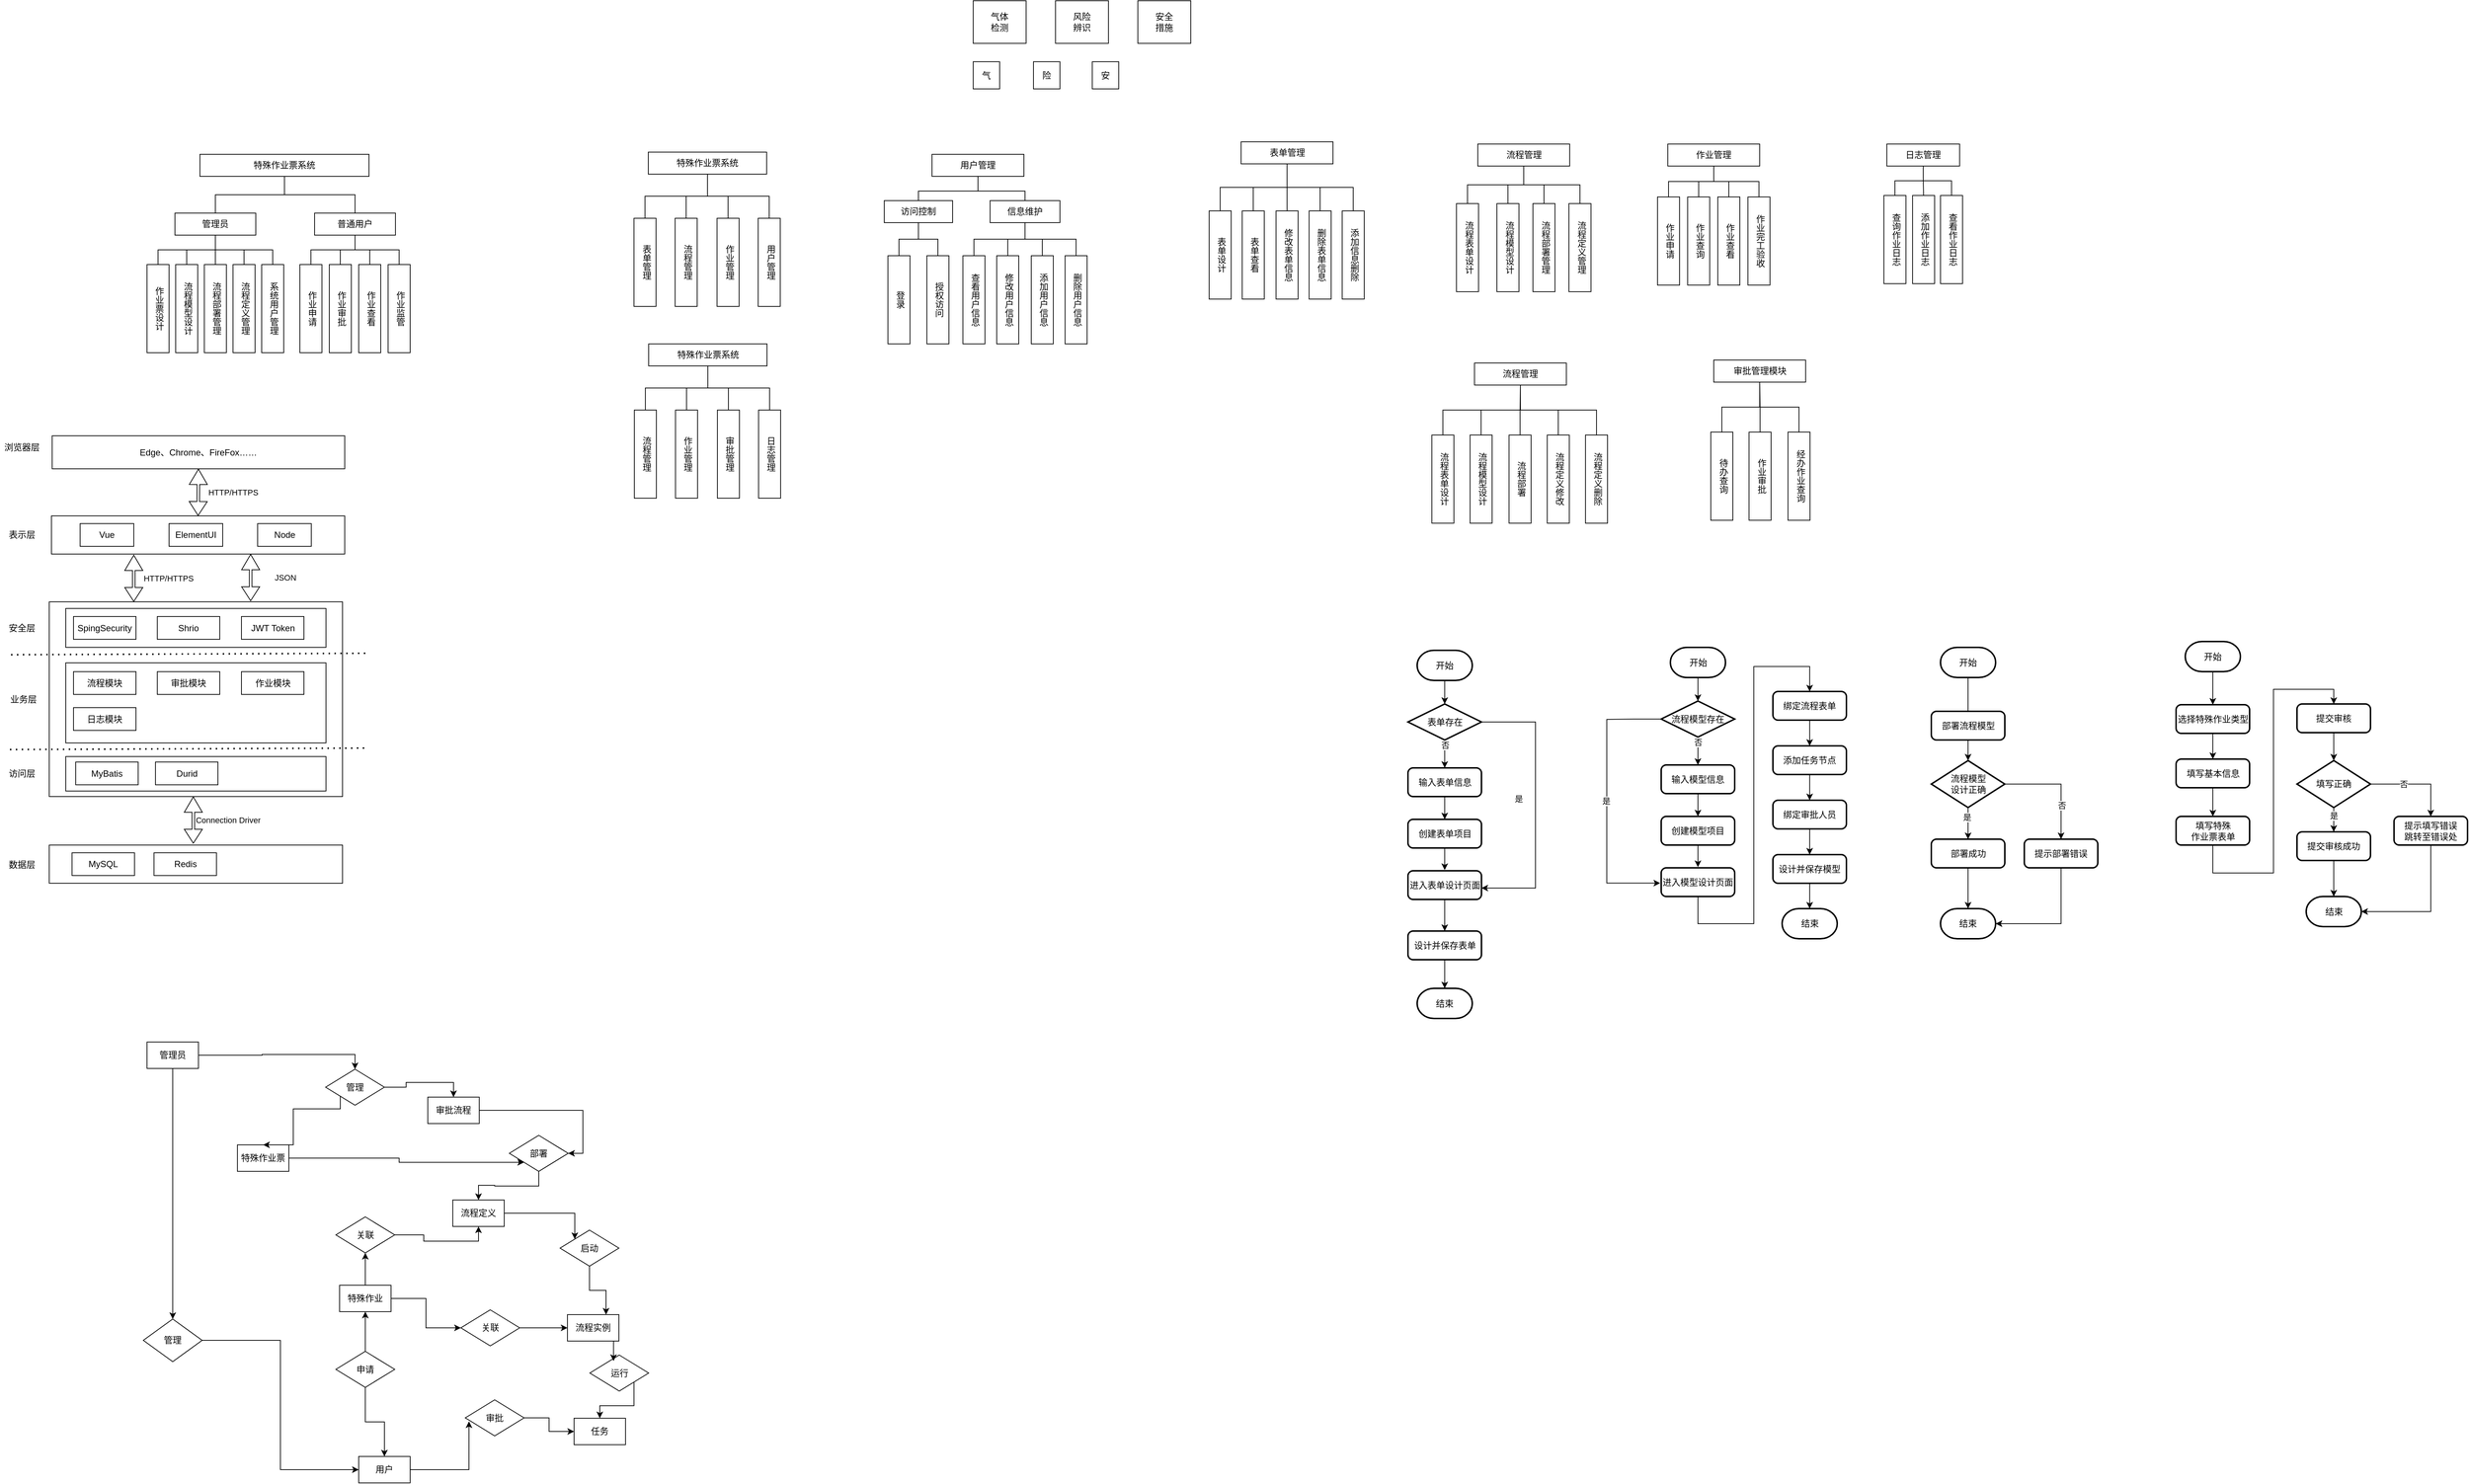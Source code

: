 <mxfile version="26.2.13">
  <diagram name="第 1 页" id="0o3vf0J7doep9oHjO9D6">
    <mxGraphModel dx="1219" dy="1080" grid="0" gridSize="10" guides="1" tooltips="1" connect="1" arrows="1" fold="1" page="0" pageScale="1" pageWidth="827" pageHeight="1169" math="0" shadow="0">
      <root>
        <mxCell id="0" />
        <mxCell id="1" parent="0" />
        <mxCell id="T9cRB7cxZAfNw0go3Zid-5" value="" style="edgeStyle=orthogonalEdgeStyle;rounded=0;orthogonalLoop=1;jettySize=auto;html=1;endArrow=none;endFill=0;entryX=0.5;entryY=0;entryDx=0;entryDy=0;" parent="1" source="T9cRB7cxZAfNw0go3Zid-1" target="T9cRB7cxZAfNw0go3Zid-3" edge="1">
          <mxGeometry relative="1" as="geometry" />
        </mxCell>
        <mxCell id="T9cRB7cxZAfNw0go3Zid-6" style="edgeStyle=orthogonalEdgeStyle;rounded=0;orthogonalLoop=1;jettySize=auto;html=1;endArrow=none;endFill=0;" parent="1" source="T9cRB7cxZAfNw0go3Zid-1" target="T9cRB7cxZAfNw0go3Zid-2" edge="1">
          <mxGeometry relative="1" as="geometry" />
        </mxCell>
        <mxCell id="T9cRB7cxZAfNw0go3Zid-1" value="特殊作业票系统" style="rounded=0;whiteSpace=wrap;html=1;" parent="1" vertex="1">
          <mxGeometry x="344" y="140" width="230" height="30" as="geometry" />
        </mxCell>
        <mxCell id="T9cRB7cxZAfNw0go3Zid-17" value="" style="edgeStyle=orthogonalEdgeStyle;rounded=0;orthogonalLoop=1;jettySize=auto;html=1;endArrow=none;endFill=0;" parent="1" source="T9cRB7cxZAfNw0go3Zid-2" target="T9cRB7cxZAfNw0go3Zid-10" edge="1">
          <mxGeometry relative="1" as="geometry" />
        </mxCell>
        <mxCell id="T9cRB7cxZAfNw0go3Zid-23" style="edgeStyle=orthogonalEdgeStyle;rounded=0;orthogonalLoop=1;jettySize=auto;html=1;exitX=0.5;exitY=1;exitDx=0;exitDy=0;entryX=0.5;entryY=0;entryDx=0;entryDy=0;endArrow=none;endFill=0;" parent="1" source="T9cRB7cxZAfNw0go3Zid-2" target="T9cRB7cxZAfNw0go3Zid-7" edge="1">
          <mxGeometry relative="1" as="geometry" />
        </mxCell>
        <mxCell id="T9cRB7cxZAfNw0go3Zid-24" style="edgeStyle=orthogonalEdgeStyle;rounded=0;orthogonalLoop=1;jettySize=auto;html=1;exitX=0.5;exitY=1;exitDx=0;exitDy=0;entryX=0.5;entryY=0;entryDx=0;entryDy=0;endArrow=none;endFill=0;" parent="1" source="T9cRB7cxZAfNw0go3Zid-2" target="T9cRB7cxZAfNw0go3Zid-8" edge="1">
          <mxGeometry relative="1" as="geometry" />
        </mxCell>
        <mxCell id="T9cRB7cxZAfNw0go3Zid-2" value="管理员" style="rounded=0;whiteSpace=wrap;html=1;" parent="1" vertex="1">
          <mxGeometry x="310" y="220" width="110" height="30" as="geometry" />
        </mxCell>
        <mxCell id="T9cRB7cxZAfNw0go3Zid-25" style="edgeStyle=orthogonalEdgeStyle;rounded=0;orthogonalLoop=1;jettySize=auto;html=1;exitX=0.5;exitY=1;exitDx=0;exitDy=0;entryX=0.5;entryY=0;entryDx=0;entryDy=0;endArrow=none;endFill=0;" parent="1" source="T9cRB7cxZAfNw0go3Zid-3" target="T9cRB7cxZAfNw0go3Zid-14" edge="1">
          <mxGeometry relative="1" as="geometry" />
        </mxCell>
        <mxCell id="T9cRB7cxZAfNw0go3Zid-26" style="edgeStyle=orthogonalEdgeStyle;rounded=0;orthogonalLoop=1;jettySize=auto;html=1;exitX=0.5;exitY=1;exitDx=0;exitDy=0;entryX=0.5;entryY=0;entryDx=0;entryDy=0;endArrow=none;endFill=0;" parent="1" source="T9cRB7cxZAfNw0go3Zid-3" target="T9cRB7cxZAfNw0go3Zid-15" edge="1">
          <mxGeometry relative="1" as="geometry" />
        </mxCell>
        <mxCell id="T9cRB7cxZAfNw0go3Zid-27" style="edgeStyle=orthogonalEdgeStyle;rounded=0;orthogonalLoop=1;jettySize=auto;html=1;exitX=0.5;exitY=1;exitDx=0;exitDy=0;entryX=0.5;entryY=0;entryDx=0;entryDy=0;endArrow=none;endFill=0;" parent="1" source="T9cRB7cxZAfNw0go3Zid-3" target="T9cRB7cxZAfNw0go3Zid-13" edge="1">
          <mxGeometry relative="1" as="geometry" />
        </mxCell>
        <mxCell id="T9cRB7cxZAfNw0go3Zid-28" style="edgeStyle=orthogonalEdgeStyle;rounded=0;orthogonalLoop=1;jettySize=auto;html=1;exitX=0.5;exitY=1;exitDx=0;exitDy=0;entryX=0.5;entryY=0;entryDx=0;entryDy=0;endArrow=none;endFill=0;" parent="1" source="T9cRB7cxZAfNw0go3Zid-3" target="T9cRB7cxZAfNw0go3Zid-12" edge="1">
          <mxGeometry relative="1" as="geometry" />
        </mxCell>
        <mxCell id="T9cRB7cxZAfNw0go3Zid-3" value="普通用户" style="rounded=0;whiteSpace=wrap;html=1;" parent="1" vertex="1">
          <mxGeometry x="500" y="220" width="110" height="30" as="geometry" />
        </mxCell>
        <mxCell id="T9cRB7cxZAfNw0go3Zid-7" value="流程模型设计" style="rounded=0;whiteSpace=wrap;verticalAlign=middle;textDirection=vertical-lr;labelPosition=center;verticalLabelPosition=middle;align=center;html=1;" parent="1" vertex="1">
          <mxGeometry x="311" y="290" width="30" height="120" as="geometry" />
        </mxCell>
        <mxCell id="T9cRB7cxZAfNw0go3Zid-8" value="作业票设计" style="rounded=0;whiteSpace=wrap;verticalAlign=middle;textDirection=vertical-lr;labelPosition=center;verticalLabelPosition=middle;align=center;html=1;" parent="1" vertex="1">
          <mxGeometry x="272" y="290" width="30" height="120" as="geometry" />
        </mxCell>
        <mxCell id="T9cRB7cxZAfNw0go3Zid-9" value="流程定义管理" style="rounded=0;whiteSpace=wrap;verticalAlign=middle;textDirection=vertical-lr;labelPosition=center;verticalLabelPosition=middle;align=center;html=1;" parent="1" vertex="1">
          <mxGeometry x="389" y="290" width="30" height="120" as="geometry" />
        </mxCell>
        <mxCell id="T9cRB7cxZAfNw0go3Zid-10" value="流程部署管理" style="rounded=0;whiteSpace=wrap;verticalAlign=middle;textDirection=vertical-lr;labelPosition=center;verticalLabelPosition=middle;align=center;html=1;" parent="1" vertex="1">
          <mxGeometry x="350" y="290" width="30" height="120" as="geometry" />
        </mxCell>
        <mxCell id="T9cRB7cxZAfNw0go3Zid-12" value="作业申请" style="rounded=0;whiteSpace=wrap;verticalAlign=middle;textDirection=vertical-lr;labelPosition=center;verticalLabelPosition=middle;align=center;html=1;" parent="1" vertex="1">
          <mxGeometry x="480" y="290" width="30" height="120" as="geometry" />
        </mxCell>
        <mxCell id="T9cRB7cxZAfNw0go3Zid-13" value="作业审批" style="rounded=0;whiteSpace=wrap;verticalAlign=middle;textDirection=vertical-lr;labelPosition=center;verticalLabelPosition=middle;align=center;html=1;" parent="1" vertex="1">
          <mxGeometry x="520" y="290" width="30" height="120" as="geometry" />
        </mxCell>
        <mxCell id="T9cRB7cxZAfNw0go3Zid-14" value="作业查看" style="rounded=0;whiteSpace=wrap;verticalAlign=middle;textDirection=vertical-lr;labelPosition=center;verticalLabelPosition=middle;align=center;html=1;" parent="1" vertex="1">
          <mxGeometry x="560" y="290" width="30" height="120" as="geometry" />
        </mxCell>
        <mxCell id="T9cRB7cxZAfNw0go3Zid-15" value="作业监管" style="rounded=0;whiteSpace=wrap;verticalAlign=middle;textDirection=vertical-lr;labelPosition=center;verticalLabelPosition=middle;align=center;html=1;" parent="1" vertex="1">
          <mxGeometry x="600" y="290" width="30" height="120" as="geometry" />
        </mxCell>
        <mxCell id="T9cRB7cxZAfNw0go3Zid-16" value="系统用户管理" style="rounded=0;whiteSpace=wrap;verticalAlign=middle;textDirection=vertical-lr;labelPosition=center;verticalLabelPosition=middle;align=center;html=1;" parent="1" vertex="1">
          <mxGeometry x="428" y="290" width="30" height="120" as="geometry" />
        </mxCell>
        <mxCell id="T9cRB7cxZAfNw0go3Zid-18" value="" style="edgeStyle=orthogonalEdgeStyle;rounded=0;orthogonalLoop=1;jettySize=auto;html=1;endArrow=none;endFill=0;entryX=0.5;entryY=0;entryDx=0;entryDy=0;exitX=0.5;exitY=1;exitDx=0;exitDy=0;" parent="1" source="T9cRB7cxZAfNw0go3Zid-2" target="T9cRB7cxZAfNw0go3Zid-9" edge="1">
          <mxGeometry relative="1" as="geometry">
            <mxPoint x="375" y="260" as="sourcePoint" />
            <mxPoint x="369" y="290" as="targetPoint" />
          </mxGeometry>
        </mxCell>
        <mxCell id="T9cRB7cxZAfNw0go3Zid-20" value="" style="edgeStyle=orthogonalEdgeStyle;rounded=0;orthogonalLoop=1;jettySize=auto;html=1;endArrow=none;endFill=0;entryX=0.5;entryY=0;entryDx=0;entryDy=0;exitX=0.5;exitY=1;exitDx=0;exitDy=0;" parent="1" source="T9cRB7cxZAfNw0go3Zid-2" target="T9cRB7cxZAfNw0go3Zid-16" edge="1">
          <mxGeometry relative="1" as="geometry">
            <mxPoint x="375" y="260" as="sourcePoint" />
            <mxPoint x="409" y="290" as="targetPoint" />
          </mxGeometry>
        </mxCell>
        <mxCell id="T9cRB7cxZAfNw0go3Zid-29" value="" style="rounded=0;whiteSpace=wrap;html=1;flipV=1;" parent="1" vertex="1">
          <mxGeometry x="142" y="632" width="399" height="52" as="geometry" />
        </mxCell>
        <mxCell id="T9cRB7cxZAfNw0go3Zid-30" value="Edge、Chrome、FireFox……" style="rounded=0;whiteSpace=wrap;html=1;flipV=1;" parent="1" vertex="1">
          <mxGeometry x="143" y="523" width="398" height="45" as="geometry" />
        </mxCell>
        <mxCell id="T9cRB7cxZAfNw0go3Zid-31" value="浏览器层" style="text;html=1;align=center;verticalAlign=middle;whiteSpace=wrap;rounded=0;" parent="1" vertex="1">
          <mxGeometry x="72" y="524" width="60" height="30" as="geometry" />
        </mxCell>
        <mxCell id="T9cRB7cxZAfNw0go3Zid-32" value="" style="shape=flexArrow;endArrow=classic;startArrow=classic;html=1;rounded=0;entryX=0.5;entryY=1;entryDx=0;entryDy=0;exitX=0.5;exitY=0;exitDx=0;exitDy=0;width=3.529;endSize=6.612;" parent="1" source="T9cRB7cxZAfNw0go3Zid-29" target="T9cRB7cxZAfNw0go3Zid-30" edge="1">
          <mxGeometry width="100" height="100" relative="1" as="geometry">
            <mxPoint x="259" y="664" as="sourcePoint" />
            <mxPoint x="359" y="564" as="targetPoint" />
          </mxGeometry>
        </mxCell>
        <mxCell id="T9cRB7cxZAfNw0go3Zid-33" value="HTTP/HTTPS" style="edgeLabel;html=1;align=center;verticalAlign=middle;resizable=0;points=[];" parent="T9cRB7cxZAfNw0go3Zid-32" vertex="1" connectable="0">
          <mxGeometry x="0.188" relative="1" as="geometry">
            <mxPoint x="47" y="6" as="offset" />
          </mxGeometry>
        </mxCell>
        <mxCell id="T9cRB7cxZAfNw0go3Zid-34" value="表示层" style="text;html=1;align=center;verticalAlign=middle;whiteSpace=wrap;rounded=0;" parent="1" vertex="1">
          <mxGeometry x="72" y="642.5" width="60" height="30" as="geometry" />
        </mxCell>
        <mxCell id="T9cRB7cxZAfNw0go3Zid-35" value="Vue" style="rounded=0;whiteSpace=wrap;html=1;" parent="1" vertex="1">
          <mxGeometry x="181" y="642.5" width="73" height="31" as="geometry" />
        </mxCell>
        <mxCell id="T9cRB7cxZAfNw0go3Zid-36" value="ElementUI" style="rounded=0;whiteSpace=wrap;html=1;" parent="1" vertex="1">
          <mxGeometry x="302" y="642.5" width="73" height="31" as="geometry" />
        </mxCell>
        <mxCell id="T9cRB7cxZAfNw0go3Zid-37" value="Node" style="rounded=0;whiteSpace=wrap;html=1;" parent="1" vertex="1">
          <mxGeometry x="422.5" y="642.5" width="73" height="31" as="geometry" />
        </mxCell>
        <mxCell id="T9cRB7cxZAfNw0go3Zid-40" value="" style="rounded=0;whiteSpace=wrap;html=1;flipV=1;" parent="1" vertex="1">
          <mxGeometry x="139" y="749" width="399" height="265" as="geometry" />
        </mxCell>
        <mxCell id="T9cRB7cxZAfNw0go3Zid-42" value="安全层" style="text;html=1;align=center;verticalAlign=middle;whiteSpace=wrap;rounded=0;" parent="1" vertex="1">
          <mxGeometry x="72" y="770" width="60" height="30" as="geometry" />
        </mxCell>
        <mxCell id="T9cRB7cxZAfNw0go3Zid-63" value="" style="rounded=0;whiteSpace=wrap;html=1;" parent="1" vertex="1">
          <mxGeometry x="161.5" y="758" width="354" height="53" as="geometry" />
        </mxCell>
        <mxCell id="T9cRB7cxZAfNw0go3Zid-43" value="SpingSecurity" style="rounded=0;whiteSpace=wrap;html=1;" parent="1" vertex="1">
          <mxGeometry x="172" y="769" width="85" height="31" as="geometry" />
        </mxCell>
        <mxCell id="T9cRB7cxZAfNw0go3Zid-44" value="Shrio" style="rounded=0;whiteSpace=wrap;html=1;" parent="1" vertex="1">
          <mxGeometry x="286" y="769" width="85" height="31" as="geometry" />
        </mxCell>
        <mxCell id="T9cRB7cxZAfNw0go3Zid-45" value="JWT Token" style="rounded=0;whiteSpace=wrap;html=1;" parent="1" vertex="1">
          <mxGeometry x="400.5" y="769" width="85" height="31" as="geometry" />
        </mxCell>
        <mxCell id="T9cRB7cxZAfNw0go3Zid-47" value="" style="endArrow=none;dashed=1;html=1;dashPattern=1 3;strokeWidth=2;rounded=0;" parent="1" edge="1">
          <mxGeometry width="50" height="50" relative="1" as="geometry">
            <mxPoint x="87" y="821" as="sourcePoint" />
            <mxPoint x="573" y="819" as="targetPoint" />
          </mxGeometry>
        </mxCell>
        <mxCell id="T9cRB7cxZAfNw0go3Zid-48" value="" style="endArrow=none;dashed=1;html=1;dashPattern=1 3;strokeWidth=2;rounded=0;" parent="1" edge="1">
          <mxGeometry width="50" height="50" relative="1" as="geometry">
            <mxPoint x="85.5" y="950" as="sourcePoint" />
            <mxPoint x="571.5" y="948" as="targetPoint" />
          </mxGeometry>
        </mxCell>
        <mxCell id="T9cRB7cxZAfNw0go3Zid-49" value="业务层" style="text;html=1;align=center;verticalAlign=middle;whiteSpace=wrap;rounded=0;" parent="1" vertex="1">
          <mxGeometry x="74" y="866.5" width="60" height="30" as="geometry" />
        </mxCell>
        <mxCell id="T9cRB7cxZAfNw0go3Zid-50" value="" style="rounded=0;whiteSpace=wrap;html=1;" parent="1" vertex="1">
          <mxGeometry x="161.5" y="832" width="354" height="109" as="geometry" />
        </mxCell>
        <mxCell id="T9cRB7cxZAfNw0go3Zid-56" value="流程模块" style="rounded=0;whiteSpace=wrap;html=1;" parent="1" vertex="1">
          <mxGeometry x="172" y="844" width="85" height="31" as="geometry" />
        </mxCell>
        <mxCell id="T9cRB7cxZAfNw0go3Zid-62" value="访问层" style="text;html=1;align=center;verticalAlign=middle;whiteSpace=wrap;rounded=0;" parent="1" vertex="1">
          <mxGeometry x="72" y="968" width="60" height="30" as="geometry" />
        </mxCell>
        <mxCell id="T9cRB7cxZAfNw0go3Zid-69" value="" style="rounded=0;whiteSpace=wrap;html=1;" parent="1" vertex="1">
          <mxGeometry x="161.5" y="959.5" width="354" height="47" as="geometry" />
        </mxCell>
        <mxCell id="T9cRB7cxZAfNw0go3Zid-71" value="MyBatis" style="rounded=0;whiteSpace=wrap;html=1;" parent="1" vertex="1">
          <mxGeometry x="175" y="967" width="85" height="31" as="geometry" />
        </mxCell>
        <mxCell id="T9cRB7cxZAfNw0go3Zid-72" value="Durid" style="rounded=0;whiteSpace=wrap;html=1;" parent="1" vertex="1">
          <mxGeometry x="283.5" y="967" width="85" height="31" as="geometry" />
        </mxCell>
        <mxCell id="T9cRB7cxZAfNw0go3Zid-74" value="" style="rounded=0;whiteSpace=wrap;html=1;flipV=1;" parent="1" vertex="1">
          <mxGeometry x="139" y="1080" width="399" height="52" as="geometry" />
        </mxCell>
        <mxCell id="T9cRB7cxZAfNw0go3Zid-75" value="MySQL" style="rounded=0;whiteSpace=wrap;html=1;" parent="1" vertex="1">
          <mxGeometry x="170" y="1090.5" width="85" height="31" as="geometry" />
        </mxCell>
        <mxCell id="T9cRB7cxZAfNw0go3Zid-76" value="Redis" style="rounded=0;whiteSpace=wrap;html=1;" parent="1" vertex="1">
          <mxGeometry x="281.5" y="1090.5" width="85" height="31" as="geometry" />
        </mxCell>
        <mxCell id="T9cRB7cxZAfNw0go3Zid-78" value="数据层" style="text;html=1;align=center;verticalAlign=middle;whiteSpace=wrap;rounded=0;" parent="1" vertex="1">
          <mxGeometry x="72" y="1091.5" width="60" height="30" as="geometry" />
        </mxCell>
        <mxCell id="T9cRB7cxZAfNw0go3Zid-87" value="" style="shape=flexArrow;endArrow=classic;startArrow=classic;html=1;rounded=0;entryX=0.5;entryY=1;entryDx=0;entryDy=0;exitX=0.5;exitY=0;exitDx=0;exitDy=0;width=3.529;endSize=6.612;" parent="1" edge="1">
          <mxGeometry width="100" height="100" relative="1" as="geometry">
            <mxPoint x="254" y="749" as="sourcePoint" />
            <mxPoint x="254" y="685" as="targetPoint" />
          </mxGeometry>
        </mxCell>
        <mxCell id="T9cRB7cxZAfNw0go3Zid-88" value="HTTP/HTTPS" style="edgeLabel;html=1;align=center;verticalAlign=middle;resizable=0;points=[];" parent="T9cRB7cxZAfNw0go3Zid-87" vertex="1" connectable="0">
          <mxGeometry x="0.188" relative="1" as="geometry">
            <mxPoint x="47" y="6" as="offset" />
          </mxGeometry>
        </mxCell>
        <mxCell id="T9cRB7cxZAfNw0go3Zid-89" value="" style="shape=flexArrow;endArrow=classic;startArrow=classic;html=1;rounded=0;entryX=0.5;entryY=1;entryDx=0;entryDy=0;exitX=0.5;exitY=0;exitDx=0;exitDy=0;width=3.529;endSize=6.612;" parent="1" edge="1">
          <mxGeometry width="100" height="100" relative="1" as="geometry">
            <mxPoint x="413" y="748" as="sourcePoint" />
            <mxPoint x="413" y="684" as="targetPoint" />
          </mxGeometry>
        </mxCell>
        <mxCell id="T9cRB7cxZAfNw0go3Zid-90" value="JSON" style="edgeLabel;html=1;align=center;verticalAlign=middle;resizable=0;points=[];" parent="T9cRB7cxZAfNw0go3Zid-89" vertex="1" connectable="0">
          <mxGeometry x="0.188" relative="1" as="geometry">
            <mxPoint x="47" y="6" as="offset" />
          </mxGeometry>
        </mxCell>
        <mxCell id="T9cRB7cxZAfNw0go3Zid-91" value="" style="shape=flexArrow;endArrow=classic;startArrow=classic;html=1;rounded=0;entryX=0.5;entryY=1;entryDx=0;entryDy=0;exitX=0.5;exitY=0;exitDx=0;exitDy=0;width=3.529;endSize=6.612;" parent="1" edge="1">
          <mxGeometry width="100" height="100" relative="1" as="geometry">
            <mxPoint x="335" y="1078" as="sourcePoint" />
            <mxPoint x="335" y="1014" as="targetPoint" />
          </mxGeometry>
        </mxCell>
        <mxCell id="T9cRB7cxZAfNw0go3Zid-92" value="Connection Driver" style="edgeLabel;html=1;align=center;verticalAlign=middle;resizable=0;points=[];" parent="T9cRB7cxZAfNw0go3Zid-91" vertex="1" connectable="0">
          <mxGeometry x="0.188" relative="1" as="geometry">
            <mxPoint x="47" y="6" as="offset" />
          </mxGeometry>
        </mxCell>
        <mxCell id="T9cRB7cxZAfNw0go3Zid-104" style="edgeStyle=orthogonalEdgeStyle;rounded=0;orthogonalLoop=1;jettySize=auto;html=1;exitX=0.5;exitY=1;exitDx=0;exitDy=0;entryX=0.5;entryY=0;entryDx=0;entryDy=0;endArrow=none;endFill=0;" parent="1" source="T9cRB7cxZAfNw0go3Zid-97" target="T9cRB7cxZAfNw0go3Zid-99" edge="1">
          <mxGeometry relative="1" as="geometry" />
        </mxCell>
        <mxCell id="T9cRB7cxZAfNw0go3Zid-105" style="edgeStyle=orthogonalEdgeStyle;rounded=0;orthogonalLoop=1;jettySize=auto;html=1;exitX=0.5;exitY=1;exitDx=0;exitDy=0;entryX=0.5;entryY=0;entryDx=0;entryDy=0;endArrow=none;endFill=0;" parent="1" source="T9cRB7cxZAfNw0go3Zid-97" target="T9cRB7cxZAfNw0go3Zid-100" edge="1">
          <mxGeometry relative="1" as="geometry" />
        </mxCell>
        <mxCell id="T9cRB7cxZAfNw0go3Zid-106" style="edgeStyle=orthogonalEdgeStyle;rounded=0;orthogonalLoop=1;jettySize=auto;html=1;exitX=0.5;exitY=1;exitDx=0;exitDy=0;entryX=0.5;entryY=0;entryDx=0;entryDy=0;endArrow=none;endFill=0;" parent="1" source="T9cRB7cxZAfNw0go3Zid-97" target="T9cRB7cxZAfNw0go3Zid-101" edge="1">
          <mxGeometry relative="1" as="geometry" />
        </mxCell>
        <mxCell id="T9cRB7cxZAfNw0go3Zid-107" style="edgeStyle=orthogonalEdgeStyle;rounded=0;orthogonalLoop=1;jettySize=auto;html=1;exitX=0.5;exitY=1;exitDx=0;exitDy=0;endArrow=none;endFill=0;" parent="1" source="T9cRB7cxZAfNw0go3Zid-97" target="T9cRB7cxZAfNw0go3Zid-102" edge="1">
          <mxGeometry relative="1" as="geometry" />
        </mxCell>
        <mxCell id="T9cRB7cxZAfNw0go3Zid-97" value="特殊作业票系统" style="rounded=0;whiteSpace=wrap;html=1;" parent="1" vertex="1">
          <mxGeometry x="954" y="137" width="161" height="30" as="geometry" />
        </mxCell>
        <mxCell id="T9cRB7cxZAfNw0go3Zid-99" value="表单管理" style="rounded=0;whiteSpace=wrap;verticalAlign=middle;textDirection=vertical-lr;labelPosition=center;verticalLabelPosition=middle;align=center;html=1;" parent="1" vertex="1">
          <mxGeometry x="934.5" y="227" width="30" height="120" as="geometry" />
        </mxCell>
        <mxCell id="T9cRB7cxZAfNw0go3Zid-100" value="流程管理" style="rounded=0;whiteSpace=wrap;verticalAlign=middle;textDirection=vertical-lr;labelPosition=center;verticalLabelPosition=middle;align=center;html=1;" parent="1" vertex="1">
          <mxGeometry x="990.5" y="227" width="30" height="120" as="geometry" />
        </mxCell>
        <mxCell id="T9cRB7cxZAfNw0go3Zid-101" value="作业管理" style="rounded=0;whiteSpace=wrap;verticalAlign=middle;textDirection=vertical-lr;labelPosition=center;verticalLabelPosition=middle;align=center;html=1;" parent="1" vertex="1">
          <mxGeometry x="1047.5" y="227" width="30" height="120" as="geometry" />
        </mxCell>
        <mxCell id="T9cRB7cxZAfNw0go3Zid-102" value="用户管理" style="rounded=0;whiteSpace=wrap;verticalAlign=middle;textDirection=vertical-lr;labelPosition=center;verticalLabelPosition=middle;align=center;html=1;" parent="1" vertex="1">
          <mxGeometry x="1103.5" y="227" width="30" height="120" as="geometry" />
        </mxCell>
        <mxCell id="T9cRB7cxZAfNw0go3Zid-112" style="edgeStyle=orthogonalEdgeStyle;rounded=0;orthogonalLoop=1;jettySize=auto;html=1;exitX=0.5;exitY=1;exitDx=0;exitDy=0;entryX=0.5;entryY=0;entryDx=0;entryDy=0;endArrow=none;endFill=0;" parent="1" source="T9cRB7cxZAfNw0go3Zid-108" target="T9cRB7cxZAfNw0go3Zid-111" edge="1">
          <mxGeometry relative="1" as="geometry" />
        </mxCell>
        <mxCell id="T9cRB7cxZAfNw0go3Zid-114" style="edgeStyle=orthogonalEdgeStyle;rounded=0;orthogonalLoop=1;jettySize=auto;html=1;exitX=0.5;exitY=1;exitDx=0;exitDy=0;entryX=0.5;entryY=0;entryDx=0;entryDy=0;endArrow=none;endFill=0;" parent="1" source="T9cRB7cxZAfNw0go3Zid-108" target="T9cRB7cxZAfNw0go3Zid-110" edge="1">
          <mxGeometry relative="1" as="geometry" />
        </mxCell>
        <mxCell id="T9cRB7cxZAfNw0go3Zid-108" value="用户管理" style="rounded=0;whiteSpace=wrap;html=1;" parent="1" vertex="1">
          <mxGeometry x="1340" y="140" width="125" height="30" as="geometry" />
        </mxCell>
        <mxCell id="T9cRB7cxZAfNw0go3Zid-109" value="登录" style="rounded=0;whiteSpace=wrap;verticalAlign=middle;textDirection=vertical-lr;labelPosition=center;verticalLabelPosition=middle;align=center;html=1;" parent="1" vertex="1">
          <mxGeometry x="1280" y="278" width="30" height="120" as="geometry" />
        </mxCell>
        <mxCell id="T9cRB7cxZAfNw0go3Zid-126" style="edgeStyle=orthogonalEdgeStyle;rounded=0;orthogonalLoop=1;jettySize=auto;html=1;entryX=0.5;entryY=0;entryDx=0;entryDy=0;exitX=0.5;exitY=1;exitDx=0;exitDy=0;endArrow=none;endFill=0;" parent="1" source="T9cRB7cxZAfNw0go3Zid-110" target="T9cRB7cxZAfNw0go3Zid-116" edge="1">
          <mxGeometry relative="1" as="geometry" />
        </mxCell>
        <mxCell id="T9cRB7cxZAfNw0go3Zid-130" style="edgeStyle=orthogonalEdgeStyle;rounded=0;orthogonalLoop=1;jettySize=auto;html=1;exitX=0.5;exitY=1;exitDx=0;exitDy=0;entryX=0.5;entryY=0;entryDx=0;entryDy=0;endArrow=none;endFill=0;" parent="1" source="T9cRB7cxZAfNw0go3Zid-110" target="T9cRB7cxZAfNw0go3Zid-119" edge="1">
          <mxGeometry relative="1" as="geometry" />
        </mxCell>
        <mxCell id="T9cRB7cxZAfNw0go3Zid-110" value="信息维护" style="rounded=0;whiteSpace=wrap;html=1;" parent="1" vertex="1">
          <mxGeometry x="1419" y="203" width="95" height="30" as="geometry" />
        </mxCell>
        <mxCell id="T9cRB7cxZAfNw0go3Zid-123" style="edgeStyle=orthogonalEdgeStyle;rounded=0;orthogonalLoop=1;jettySize=auto;html=1;entryX=0.5;entryY=0;entryDx=0;entryDy=0;endArrow=none;endFill=0;" parent="1" source="T9cRB7cxZAfNw0go3Zid-111" target="T9cRB7cxZAfNw0go3Zid-109" edge="1">
          <mxGeometry relative="1" as="geometry" />
        </mxCell>
        <mxCell id="T9cRB7cxZAfNw0go3Zid-124" style="edgeStyle=orthogonalEdgeStyle;rounded=0;orthogonalLoop=1;jettySize=auto;html=1;exitX=0.5;exitY=1;exitDx=0;exitDy=0;entryX=0.5;entryY=0;entryDx=0;entryDy=0;endArrow=none;endFill=0;" parent="1" source="T9cRB7cxZAfNw0go3Zid-111" target="T9cRB7cxZAfNw0go3Zid-115" edge="1">
          <mxGeometry relative="1" as="geometry" />
        </mxCell>
        <mxCell id="T9cRB7cxZAfNw0go3Zid-111" value="访问控制" style="rounded=0;whiteSpace=wrap;html=1;" parent="1" vertex="1">
          <mxGeometry x="1275" y="203" width="93" height="30" as="geometry" />
        </mxCell>
        <mxCell id="T9cRB7cxZAfNw0go3Zid-115" value="授权访问" style="rounded=0;whiteSpace=wrap;verticalAlign=middle;textDirection=vertical-lr;labelPosition=center;verticalLabelPosition=middle;align=center;html=1;" parent="1" vertex="1">
          <mxGeometry x="1333" y="278" width="30" height="120" as="geometry" />
        </mxCell>
        <mxCell id="T9cRB7cxZAfNw0go3Zid-116" value="查看用户信息" style="rounded=0;whiteSpace=wrap;verticalAlign=middle;textDirection=vertical-lr;labelPosition=center;verticalLabelPosition=middle;align=center;html=1;" parent="1" vertex="1">
          <mxGeometry x="1382" y="278" width="30" height="120" as="geometry" />
        </mxCell>
        <mxCell id="T9cRB7cxZAfNw0go3Zid-127" value="" style="edgeStyle=orthogonalEdgeStyle;rounded=0;orthogonalLoop=1;jettySize=auto;html=1;endArrow=none;endFill=0;" parent="1" source="T9cRB7cxZAfNw0go3Zid-117" target="T9cRB7cxZAfNw0go3Zid-110" edge="1">
          <mxGeometry relative="1" as="geometry" />
        </mxCell>
        <mxCell id="T9cRB7cxZAfNw0go3Zid-117" value="修改用户信息" style="rounded=0;whiteSpace=wrap;verticalAlign=middle;textDirection=vertical-lr;labelPosition=center;verticalLabelPosition=middle;align=center;html=1;" parent="1" vertex="1">
          <mxGeometry x="1428" y="278" width="30" height="120" as="geometry" />
        </mxCell>
        <mxCell id="T9cRB7cxZAfNw0go3Zid-128" value="" style="edgeStyle=orthogonalEdgeStyle;rounded=0;orthogonalLoop=1;jettySize=auto;html=1;endArrow=none;endFill=0;" parent="1" source="T9cRB7cxZAfNw0go3Zid-118" target="T9cRB7cxZAfNw0go3Zid-110" edge="1">
          <mxGeometry relative="1" as="geometry" />
        </mxCell>
        <mxCell id="T9cRB7cxZAfNw0go3Zid-118" value="添加用户信息" style="rounded=0;whiteSpace=wrap;verticalAlign=middle;textDirection=vertical-lr;labelPosition=center;verticalLabelPosition=middle;align=center;html=1;" parent="1" vertex="1">
          <mxGeometry x="1475" y="278" width="30" height="120" as="geometry" />
        </mxCell>
        <mxCell id="T9cRB7cxZAfNw0go3Zid-119" value="删除用户信息" style="rounded=0;whiteSpace=wrap;verticalAlign=middle;textDirection=vertical-lr;labelPosition=center;verticalLabelPosition=middle;align=center;html=1;" parent="1" vertex="1">
          <mxGeometry x="1521" y="278" width="30" height="120" as="geometry" />
        </mxCell>
        <mxCell id="T9cRB7cxZAfNw0go3Zid-133" value="表单管理" style="rounded=0;whiteSpace=wrap;html=1;" parent="1" vertex="1">
          <mxGeometry x="1760.5" y="123" width="125" height="30" as="geometry" />
        </mxCell>
        <mxCell id="T9cRB7cxZAfNw0go3Zid-151" value="" style="edgeStyle=orthogonalEdgeStyle;rounded=0;orthogonalLoop=1;jettySize=auto;html=1;endArrow=none;endFill=0;" parent="1" source="T9cRB7cxZAfNw0go3Zid-135" target="T9cRB7cxZAfNw0go3Zid-133" edge="1">
          <mxGeometry relative="1" as="geometry">
            <Array as="points">
              <mxPoint x="1732" y="185" />
              <mxPoint x="1823" y="185" />
            </Array>
          </mxGeometry>
        </mxCell>
        <mxCell id="T9cRB7cxZAfNw0go3Zid-135" value="表单设计" style="rounded=0;whiteSpace=wrap;verticalAlign=middle;textDirection=vertical-lr;labelPosition=center;verticalLabelPosition=middle;align=center;html=1;" parent="1" vertex="1">
          <mxGeometry x="1717" y="217" width="30" height="120" as="geometry" />
        </mxCell>
        <mxCell id="T9cRB7cxZAfNw0go3Zid-150" value="" style="edgeStyle=orthogonalEdgeStyle;rounded=0;orthogonalLoop=1;jettySize=auto;html=1;endArrow=none;endFill=0;" parent="1" source="T9cRB7cxZAfNw0go3Zid-136" target="T9cRB7cxZAfNw0go3Zid-133" edge="1">
          <mxGeometry relative="1" as="geometry" />
        </mxCell>
        <mxCell id="T9cRB7cxZAfNw0go3Zid-136" value="表单查看" style="rounded=0;whiteSpace=wrap;verticalAlign=middle;textDirection=vertical-lr;labelPosition=center;verticalLabelPosition=middle;align=center;html=1;" parent="1" vertex="1">
          <mxGeometry x="1762" y="217" width="30" height="120" as="geometry" />
        </mxCell>
        <mxCell id="T9cRB7cxZAfNw0go3Zid-149" value="" style="edgeStyle=orthogonalEdgeStyle;rounded=0;orthogonalLoop=1;jettySize=auto;html=1;endArrow=none;endFill=0;" parent="1" source="T9cRB7cxZAfNw0go3Zid-137" target="T9cRB7cxZAfNw0go3Zid-133" edge="1">
          <mxGeometry relative="1" as="geometry" />
        </mxCell>
        <mxCell id="T9cRB7cxZAfNw0go3Zid-137" value="修改表单信息" style="rounded=0;whiteSpace=wrap;verticalAlign=middle;textDirection=vertical-lr;labelPosition=center;verticalLabelPosition=middle;align=center;html=1;" parent="1" vertex="1">
          <mxGeometry x="1808" y="217" width="30" height="120" as="geometry" />
        </mxCell>
        <mxCell id="T9cRB7cxZAfNw0go3Zid-152" value="" style="edgeStyle=orthogonalEdgeStyle;rounded=0;orthogonalLoop=1;jettySize=auto;html=1;endArrow=none;endFill=0;" parent="1" source="T9cRB7cxZAfNw0go3Zid-138" target="T9cRB7cxZAfNw0go3Zid-133" edge="1">
          <mxGeometry relative="1" as="geometry" />
        </mxCell>
        <mxCell id="T9cRB7cxZAfNw0go3Zid-138" value="删除表单信息" style="rounded=0;whiteSpace=wrap;verticalAlign=middle;textDirection=vertical-lr;labelPosition=center;verticalLabelPosition=middle;align=center;html=1;" parent="1" vertex="1">
          <mxGeometry x="1853" y="217" width="30" height="120" as="geometry" />
        </mxCell>
        <mxCell id="T9cRB7cxZAfNw0go3Zid-153" value="" style="edgeStyle=orthogonalEdgeStyle;rounded=0;orthogonalLoop=1;jettySize=auto;html=1;endArrow=none;endFill=0;" parent="1" source="T9cRB7cxZAfNw0go3Zid-139" target="T9cRB7cxZAfNw0go3Zid-133" edge="1">
          <mxGeometry relative="1" as="geometry">
            <Array as="points">
              <mxPoint x="1913" y="185" />
              <mxPoint x="1823" y="185" />
            </Array>
          </mxGeometry>
        </mxCell>
        <mxCell id="T9cRB7cxZAfNw0go3Zid-139" value="添加信息删除" style="rounded=0;whiteSpace=wrap;verticalAlign=middle;textDirection=vertical-lr;labelPosition=center;verticalLabelPosition=middle;align=center;html=1;" parent="1" vertex="1">
          <mxGeometry x="1898" y="217" width="30" height="120" as="geometry" />
        </mxCell>
        <mxCell id="QlkSDOuWF1XungDnMpaX-14" style="edgeStyle=orthogonalEdgeStyle;rounded=0;orthogonalLoop=1;jettySize=auto;html=1;endArrow=none;startFill=0;exitX=0.5;exitY=1;exitDx=0;exitDy=0;" parent="1" source="T9cRB7cxZAfNw0go3Zid-155" target="QlkSDOuWF1XungDnMpaX-13" edge="1">
          <mxGeometry relative="1" as="geometry" />
        </mxCell>
        <mxCell id="T9cRB7cxZAfNw0go3Zid-155" value="流程管理" style="rounded=0;whiteSpace=wrap;html=1;" parent="1" vertex="1">
          <mxGeometry x="2082.5" y="126" width="125" height="30" as="geometry" />
        </mxCell>
        <mxCell id="T9cRB7cxZAfNw0go3Zid-162" value="" style="edgeStyle=orthogonalEdgeStyle;rounded=0;orthogonalLoop=1;jettySize=auto;html=1;endArrow=none;endFill=0;" parent="1" source="T9cRB7cxZAfNw0go3Zid-158" target="T9cRB7cxZAfNw0go3Zid-155" edge="1">
          <mxGeometry relative="1" as="geometry" />
        </mxCell>
        <mxCell id="T9cRB7cxZAfNw0go3Zid-158" value="流程模型设计" style="rounded=0;whiteSpace=wrap;verticalAlign=middle;textDirection=vertical-lr;labelPosition=center;verticalLabelPosition=middle;align=center;html=1;" parent="1" vertex="1">
          <mxGeometry x="2108.5" y="207" width="30" height="120" as="geometry" />
        </mxCell>
        <mxCell id="T9cRB7cxZAfNw0go3Zid-163" value="" style="edgeStyle=orthogonalEdgeStyle;rounded=0;orthogonalLoop=1;jettySize=auto;html=1;endArrow=none;endFill=0;" parent="1" source="T9cRB7cxZAfNw0go3Zid-159" target="T9cRB7cxZAfNw0go3Zid-155" edge="1">
          <mxGeometry relative="1" as="geometry" />
        </mxCell>
        <mxCell id="T9cRB7cxZAfNw0go3Zid-159" value="流程部署管理" style="rounded=0;whiteSpace=wrap;verticalAlign=middle;textDirection=vertical-lr;labelPosition=center;verticalLabelPosition=middle;align=center;html=1;" parent="1" vertex="1">
          <mxGeometry x="2157.5" y="207" width="30" height="120" as="geometry" />
        </mxCell>
        <mxCell id="T9cRB7cxZAfNw0go3Zid-164" value="" style="edgeStyle=orthogonalEdgeStyle;rounded=0;orthogonalLoop=1;jettySize=auto;html=1;endArrow=none;endFill=0;" parent="1" source="T9cRB7cxZAfNw0go3Zid-160" target="T9cRB7cxZAfNw0go3Zid-155" edge="1">
          <mxGeometry relative="1" as="geometry" />
        </mxCell>
        <mxCell id="T9cRB7cxZAfNw0go3Zid-160" value="流程定义管理" style="rounded=0;whiteSpace=wrap;verticalAlign=middle;textDirection=vertical-lr;labelPosition=center;verticalLabelPosition=middle;align=center;html=1;" parent="1" vertex="1">
          <mxGeometry x="2206.5" y="207" width="30" height="120" as="geometry" />
        </mxCell>
        <mxCell id="T9cRB7cxZAfNw0go3Zid-165" value="作业管理" style="rounded=0;whiteSpace=wrap;html=1;" parent="1" vertex="1">
          <mxGeometry x="2341" y="126" width="125" height="30" as="geometry" />
        </mxCell>
        <mxCell id="T9cRB7cxZAfNw0go3Zid-171" value="" style="edgeStyle=orthogonalEdgeStyle;rounded=0;orthogonalLoop=1;jettySize=auto;html=1;endArrow=none;endFill=0;" parent="1" source="T9cRB7cxZAfNw0go3Zid-166" target="T9cRB7cxZAfNw0go3Zid-165" edge="1">
          <mxGeometry relative="1" as="geometry" />
        </mxCell>
        <mxCell id="T9cRB7cxZAfNw0go3Zid-166" value="作业申请" style="rounded=0;whiteSpace=wrap;verticalAlign=middle;textDirection=vertical-lr;labelPosition=center;verticalLabelPosition=middle;align=center;html=1;flipH=1;" parent="1" vertex="1">
          <mxGeometry x="2327" y="198" width="30" height="120" as="geometry" />
        </mxCell>
        <mxCell id="T9cRB7cxZAfNw0go3Zid-172" value="" style="edgeStyle=orthogonalEdgeStyle;rounded=0;orthogonalLoop=1;jettySize=auto;html=1;endArrow=none;endFill=0;" parent="1" source="T9cRB7cxZAfNw0go3Zid-167" target="T9cRB7cxZAfNw0go3Zid-165" edge="1">
          <mxGeometry relative="1" as="geometry" />
        </mxCell>
        <mxCell id="T9cRB7cxZAfNw0go3Zid-167" value="作业查询" style="rounded=0;whiteSpace=wrap;verticalAlign=middle;textDirection=vertical-lr;labelPosition=center;verticalLabelPosition=middle;align=center;html=1;flipH=1;" parent="1" vertex="1">
          <mxGeometry x="2368" y="198" width="30" height="120" as="geometry" />
        </mxCell>
        <mxCell id="T9cRB7cxZAfNw0go3Zid-173" value="" style="edgeStyle=orthogonalEdgeStyle;rounded=0;orthogonalLoop=1;jettySize=auto;html=1;endArrow=none;endFill=0;" parent="1" source="T9cRB7cxZAfNw0go3Zid-168" target="T9cRB7cxZAfNw0go3Zid-165" edge="1">
          <mxGeometry relative="1" as="geometry" />
        </mxCell>
        <mxCell id="T9cRB7cxZAfNw0go3Zid-168" value="作业查看" style="rounded=0;whiteSpace=wrap;verticalAlign=middle;textDirection=vertical-lr;labelPosition=center;verticalLabelPosition=middle;align=center;html=1;flipH=1;" parent="1" vertex="1">
          <mxGeometry x="2409" y="198" width="30" height="120" as="geometry" />
        </mxCell>
        <mxCell id="T9cRB7cxZAfNw0go3Zid-174" value="" style="edgeStyle=orthogonalEdgeStyle;rounded=0;orthogonalLoop=1;jettySize=auto;html=1;endArrow=none;endFill=0;" parent="1" source="T9cRB7cxZAfNw0go3Zid-169" target="T9cRB7cxZAfNw0go3Zid-165" edge="1">
          <mxGeometry relative="1" as="geometry" />
        </mxCell>
        <mxCell id="T9cRB7cxZAfNw0go3Zid-169" value="作业完工验收" style="rounded=0;whiteSpace=wrap;verticalAlign=middle;textDirection=vertical-lr;labelPosition=center;verticalLabelPosition=middle;align=center;html=1;flipH=1;" parent="1" vertex="1">
          <mxGeometry x="2450" y="198" width="30" height="120" as="geometry" />
        </mxCell>
        <mxCell id="T9cRB7cxZAfNw0go3Zid-175" value="气体&lt;div&gt;检测&lt;/div&gt;" style="rounded=0;whiteSpace=wrap;html=1;" parent="1" vertex="1">
          <mxGeometry x="1396" y="-69" width="72" height="58" as="geometry" />
        </mxCell>
        <mxCell id="T9cRB7cxZAfNw0go3Zid-176" value="风险&lt;div&gt;辨识&lt;/div&gt;" style="rounded=0;whiteSpace=wrap;html=1;" parent="1" vertex="1">
          <mxGeometry x="1508" y="-69" width="72" height="58" as="geometry" />
        </mxCell>
        <mxCell id="T9cRB7cxZAfNw0go3Zid-177" value="安全&lt;div&gt;措施&lt;/div&gt;" style="rounded=0;whiteSpace=wrap;html=1;" parent="1" vertex="1">
          <mxGeometry x="1620" y="-69" width="72" height="58" as="geometry" />
        </mxCell>
        <mxCell id="T9cRB7cxZAfNw0go3Zid-178" value="气" style="rounded=0;whiteSpace=wrap;html=1;" parent="1" vertex="1">
          <mxGeometry x="1396" y="14" width="36" height="37" as="geometry" />
        </mxCell>
        <mxCell id="T9cRB7cxZAfNw0go3Zid-179" value="险" style="rounded=0;whiteSpace=wrap;html=1;" parent="1" vertex="1">
          <mxGeometry x="1478" y="14" width="36" height="37" as="geometry" />
        </mxCell>
        <mxCell id="T9cRB7cxZAfNw0go3Zid-180" value="安" style="rounded=0;whiteSpace=wrap;html=1;" parent="1" vertex="1">
          <mxGeometry x="1558" y="14" width="36" height="37" as="geometry" />
        </mxCell>
        <mxCell id="QlkSDOuWF1XungDnMpaX-1" value="审批模块" style="rounded=0;whiteSpace=wrap;html=1;" parent="1" vertex="1">
          <mxGeometry x="286" y="844" width="85" height="31" as="geometry" />
        </mxCell>
        <mxCell id="QlkSDOuWF1XungDnMpaX-2" value="作业模块" style="rounded=0;whiteSpace=wrap;html=1;" parent="1" vertex="1">
          <mxGeometry x="400.5" y="844" width="85" height="31" as="geometry" />
        </mxCell>
        <mxCell id="QlkSDOuWF1XungDnMpaX-3" value="日志模块" style="rounded=0;whiteSpace=wrap;html=1;" parent="1" vertex="1">
          <mxGeometry x="172" y="893" width="85" height="31" as="geometry" />
        </mxCell>
        <mxCell id="QlkSDOuWF1XungDnMpaX-4" style="edgeStyle=orthogonalEdgeStyle;rounded=0;orthogonalLoop=1;jettySize=auto;html=1;exitX=0.5;exitY=1;exitDx=0;exitDy=0;entryX=0.5;entryY=0;entryDx=0;entryDy=0;endArrow=none;endFill=0;" parent="1" source="QlkSDOuWF1XungDnMpaX-8" target="QlkSDOuWF1XungDnMpaX-9" edge="1">
          <mxGeometry relative="1" as="geometry" />
        </mxCell>
        <mxCell id="QlkSDOuWF1XungDnMpaX-5" style="edgeStyle=orthogonalEdgeStyle;rounded=0;orthogonalLoop=1;jettySize=auto;html=1;exitX=0.5;exitY=1;exitDx=0;exitDy=0;entryX=0.5;entryY=0;entryDx=0;entryDy=0;endArrow=none;endFill=0;" parent="1" source="QlkSDOuWF1XungDnMpaX-8" target="QlkSDOuWF1XungDnMpaX-10" edge="1">
          <mxGeometry relative="1" as="geometry" />
        </mxCell>
        <mxCell id="QlkSDOuWF1XungDnMpaX-6" style="edgeStyle=orthogonalEdgeStyle;rounded=0;orthogonalLoop=1;jettySize=auto;html=1;exitX=0.5;exitY=1;exitDx=0;exitDy=0;entryX=0.5;entryY=0;entryDx=0;entryDy=0;endArrow=none;endFill=0;" parent="1" source="QlkSDOuWF1XungDnMpaX-8" target="QlkSDOuWF1XungDnMpaX-11" edge="1">
          <mxGeometry relative="1" as="geometry" />
        </mxCell>
        <mxCell id="QlkSDOuWF1XungDnMpaX-7" style="edgeStyle=orthogonalEdgeStyle;rounded=0;orthogonalLoop=1;jettySize=auto;html=1;exitX=0.5;exitY=1;exitDx=0;exitDy=0;endArrow=none;endFill=0;" parent="1" source="QlkSDOuWF1XungDnMpaX-8" target="QlkSDOuWF1XungDnMpaX-12" edge="1">
          <mxGeometry relative="1" as="geometry" />
        </mxCell>
        <mxCell id="QlkSDOuWF1XungDnMpaX-8" value="特殊作业票系统" style="rounded=0;whiteSpace=wrap;html=1;" parent="1" vertex="1">
          <mxGeometry x="954.5" y="398" width="161" height="30" as="geometry" />
        </mxCell>
        <mxCell id="QlkSDOuWF1XungDnMpaX-9" value="流程管理" style="rounded=0;whiteSpace=wrap;verticalAlign=middle;textDirection=vertical-lr;labelPosition=center;verticalLabelPosition=middle;align=center;html=1;" parent="1" vertex="1">
          <mxGeometry x="935" y="488" width="30" height="120" as="geometry" />
        </mxCell>
        <mxCell id="QlkSDOuWF1XungDnMpaX-10" value="审批管理" style="rounded=0;whiteSpace=wrap;verticalAlign=middle;textDirection=vertical-lr;labelPosition=center;verticalLabelPosition=middle;align=center;html=1;" parent="1" vertex="1">
          <mxGeometry x="1048" y="488" width="30" height="120" as="geometry" />
        </mxCell>
        <mxCell id="QlkSDOuWF1XungDnMpaX-11" value="作业管理" style="rounded=0;whiteSpace=wrap;verticalAlign=middle;textDirection=vertical-lr;labelPosition=center;verticalLabelPosition=middle;align=center;html=1;" parent="1" vertex="1">
          <mxGeometry x="991" y="488" width="30" height="120" as="geometry" />
        </mxCell>
        <mxCell id="QlkSDOuWF1XungDnMpaX-12" value="日志管理" style="rounded=0;whiteSpace=wrap;verticalAlign=middle;textDirection=vertical-lr;labelPosition=center;verticalLabelPosition=middle;align=center;html=1;" parent="1" vertex="1">
          <mxGeometry x="1104" y="488" width="30" height="120" as="geometry" />
        </mxCell>
        <mxCell id="QlkSDOuWF1XungDnMpaX-13" value="流程表单设计" style="rounded=0;whiteSpace=wrap;verticalAlign=middle;textDirection=vertical-lr;labelPosition=center;verticalLabelPosition=middle;align=center;html=1;" parent="1" vertex="1">
          <mxGeometry x="2053.5" y="207" width="30" height="120" as="geometry" />
        </mxCell>
        <mxCell id="QlkSDOuWF1XungDnMpaX-24" style="edgeStyle=orthogonalEdgeStyle;rounded=0;orthogonalLoop=1;jettySize=auto;html=1;endArrow=none;startFill=0;exitX=0.5;exitY=1;exitDx=0;exitDy=0;" parent="1" source="QlkSDOuWF1XungDnMpaX-25" target="QlkSDOuWF1XungDnMpaX-32" edge="1">
          <mxGeometry relative="1" as="geometry" />
        </mxCell>
        <mxCell id="QlkSDOuWF1XungDnMpaX-25" value="流程管理" style="rounded=0;whiteSpace=wrap;html=1;" parent="1" vertex="1">
          <mxGeometry x="2078" y="424" width="125" height="30" as="geometry" />
        </mxCell>
        <mxCell id="QlkSDOuWF1XungDnMpaX-26" value="" style="edgeStyle=orthogonalEdgeStyle;rounded=0;orthogonalLoop=1;jettySize=auto;html=1;endArrow=none;endFill=0;startFill=0;" parent="1" source="QlkSDOuWF1XungDnMpaX-27" target="QlkSDOuWF1XungDnMpaX-25" edge="1">
          <mxGeometry relative="1" as="geometry" />
        </mxCell>
        <mxCell id="QlkSDOuWF1XungDnMpaX-27" value="流程模型设计" style="rounded=0;whiteSpace=wrap;verticalAlign=middle;textDirection=vertical-lr;labelPosition=center;verticalLabelPosition=middle;align=center;html=1;" parent="1" vertex="1">
          <mxGeometry x="2072" y="522" width="30" height="120" as="geometry" />
        </mxCell>
        <mxCell id="QlkSDOuWF1XungDnMpaX-28" value="" style="edgeStyle=orthogonalEdgeStyle;rounded=0;orthogonalLoop=1;jettySize=auto;html=1;endArrow=none;endFill=0;startFill=0;" parent="1" source="QlkSDOuWF1XungDnMpaX-29" target="QlkSDOuWF1XungDnMpaX-25" edge="1">
          <mxGeometry relative="1" as="geometry" />
        </mxCell>
        <mxCell id="QlkSDOuWF1XungDnMpaX-29" value="流程部署" style="rounded=0;whiteSpace=wrap;verticalAlign=middle;textDirection=vertical-lr;labelPosition=center;verticalLabelPosition=middle;align=center;html=1;" parent="1" vertex="1">
          <mxGeometry x="2125" y="522" width="30" height="120" as="geometry" />
        </mxCell>
        <mxCell id="QlkSDOuWF1XungDnMpaX-30" value="" style="edgeStyle=orthogonalEdgeStyle;rounded=0;orthogonalLoop=1;jettySize=auto;html=1;endArrow=none;endFill=0;startFill=0;" parent="1" source="QlkSDOuWF1XungDnMpaX-31" target="QlkSDOuWF1XungDnMpaX-25" edge="1">
          <mxGeometry relative="1" as="geometry" />
        </mxCell>
        <mxCell id="QlkSDOuWF1XungDnMpaX-31" value="流程定义修改" style="rounded=0;whiteSpace=wrap;verticalAlign=middle;textDirection=vertical-lr;labelPosition=center;verticalLabelPosition=middle;align=center;html=1;" parent="1" vertex="1">
          <mxGeometry x="2177" y="522" width="30" height="120" as="geometry" />
        </mxCell>
        <mxCell id="QlkSDOuWF1XungDnMpaX-32" value="流程表单设计" style="rounded=0;whiteSpace=wrap;verticalAlign=middle;textDirection=vertical-lr;labelPosition=center;verticalLabelPosition=middle;align=center;html=1;" parent="1" vertex="1">
          <mxGeometry x="2020" y="522" width="30" height="120" as="geometry" />
        </mxCell>
        <mxCell id="QlkSDOuWF1XungDnMpaX-36" style="edgeStyle=orthogonalEdgeStyle;rounded=0;orthogonalLoop=1;jettySize=auto;html=1;entryX=0.5;entryY=1;entryDx=0;entryDy=0;endArrow=none;startFill=0;" parent="1" source="QlkSDOuWF1XungDnMpaX-33" target="QlkSDOuWF1XungDnMpaX-25" edge="1">
          <mxGeometry relative="1" as="geometry">
            <Array as="points">
              <mxPoint x="2244" y="488" />
              <mxPoint x="2141" y="488" />
            </Array>
          </mxGeometry>
        </mxCell>
        <mxCell id="QlkSDOuWF1XungDnMpaX-33" value="流程定义删除" style="rounded=0;whiteSpace=wrap;verticalAlign=middle;textDirection=vertical-lr;labelPosition=center;verticalLabelPosition=middle;align=center;html=1;" parent="1" vertex="1">
          <mxGeometry x="2229" y="522" width="30" height="120" as="geometry" />
        </mxCell>
        <mxCell id="QlkSDOuWF1XungDnMpaX-44" value="" style="edgeStyle=orthogonalEdgeStyle;rounded=0;orthogonalLoop=1;jettySize=auto;html=1;" parent="1" source="QlkSDOuWF1XungDnMpaX-42" target="QlkSDOuWF1XungDnMpaX-43" edge="1">
          <mxGeometry relative="1" as="geometry" />
        </mxCell>
        <mxCell id="QlkSDOuWF1XungDnMpaX-42" value="开始" style="strokeWidth=2;html=1;shape=mxgraph.flowchart.terminator;whiteSpace=wrap;" parent="1" vertex="1">
          <mxGeometry x="2000" y="815" width="75" height="41" as="geometry" />
        </mxCell>
        <mxCell id="QlkSDOuWF1XungDnMpaX-48" value="" style="edgeStyle=orthogonalEdgeStyle;rounded=0;orthogonalLoop=1;jettySize=auto;html=1;" parent="1" source="QlkSDOuWF1XungDnMpaX-71" target="QlkSDOuWF1XungDnMpaX-47" edge="1">
          <mxGeometry relative="1" as="geometry" />
        </mxCell>
        <mxCell id="QlkSDOuWF1XungDnMpaX-53" style="edgeStyle=orthogonalEdgeStyle;rounded=0;orthogonalLoop=1;jettySize=auto;html=1;entryX=1;entryY=0.5;entryDx=0;entryDy=0;exitX=1;exitY=0.5;exitDx=0;exitDy=0;exitPerimeter=0;" parent="1" source="QlkSDOuWF1XungDnMpaX-43" edge="1">
          <mxGeometry relative="1" as="geometry">
            <mxPoint x="2087.5" y="1138.5" as="targetPoint" />
            <mxPoint x="2113.4" y="915" as="sourcePoint" />
            <Array as="points">
              <mxPoint x="2161" y="913" />
              <mxPoint x="2161" y="1139" />
            </Array>
          </mxGeometry>
        </mxCell>
        <mxCell id="QlkSDOuWF1XungDnMpaX-55" value="是" style="edgeLabel;html=1;align=center;verticalAlign=middle;resizable=0;points=[];" parent="QlkSDOuWF1XungDnMpaX-53" vertex="1" connectable="0">
          <mxGeometry x="-0.822" y="-2" relative="1" as="geometry">
            <mxPoint x="17" y="102" as="offset" />
          </mxGeometry>
        </mxCell>
        <mxCell id="QlkSDOuWF1XungDnMpaX-43" value="表单存在" style="strokeWidth=2;html=1;shape=mxgraph.flowchart.decision;whiteSpace=wrap;" parent="1" vertex="1">
          <mxGeometry x="1987.5" y="888" width="100" height="49" as="geometry" />
        </mxCell>
        <mxCell id="QlkSDOuWF1XungDnMpaX-49" value="" style="edgeStyle=orthogonalEdgeStyle;rounded=0;orthogonalLoop=1;jettySize=auto;html=1;" parent="1" source="QlkSDOuWF1XungDnMpaX-47" edge="1">
          <mxGeometry relative="1" as="geometry">
            <mxPoint x="2037.486" y="1114" as="targetPoint" />
          </mxGeometry>
        </mxCell>
        <mxCell id="QlkSDOuWF1XungDnMpaX-47" value="创建表单项目" style="rounded=1;whiteSpace=wrap;html=1;absoluteArcSize=1;arcSize=14;strokeWidth=2;" parent="1" vertex="1">
          <mxGeometry x="1987.5" y="1045" width="100" height="39" as="geometry" />
        </mxCell>
        <mxCell id="QlkSDOuWF1XungDnMpaX-66" value="结束" style="strokeWidth=2;html=1;shape=mxgraph.flowchart.terminator;whiteSpace=wrap;" parent="1" vertex="1">
          <mxGeometry x="2000" y="1275" width="75" height="41" as="geometry" />
        </mxCell>
        <mxCell id="QlkSDOuWF1XungDnMpaX-72" value="" style="edgeStyle=orthogonalEdgeStyle;rounded=0;orthogonalLoop=1;jettySize=auto;html=1;" parent="1" source="QlkSDOuWF1XungDnMpaX-43" target="QlkSDOuWF1XungDnMpaX-71" edge="1">
          <mxGeometry relative="1" as="geometry">
            <mxPoint x="2050" y="937" as="sourcePoint" />
            <mxPoint x="2047" y="1045" as="targetPoint" />
          </mxGeometry>
        </mxCell>
        <mxCell id="QlkSDOuWF1XungDnMpaX-73" value="否" style="edgeLabel;html=1;align=center;verticalAlign=middle;resizable=0;points=[];" parent="QlkSDOuWF1XungDnMpaX-72" vertex="1" connectable="0">
          <mxGeometry x="-0.723" y="2" relative="1" as="geometry">
            <mxPoint x="-2" y="1" as="offset" />
          </mxGeometry>
        </mxCell>
        <mxCell id="QlkSDOuWF1XungDnMpaX-71" value="输入表单信息" style="rounded=1;whiteSpace=wrap;html=1;absoluteArcSize=1;arcSize=14;strokeWidth=2;" parent="1" vertex="1">
          <mxGeometry x="1987.5" y="975" width="100" height="39" as="geometry" />
        </mxCell>
        <mxCell id="QlkSDOuWF1XungDnMpaX-77" value="" style="edgeStyle=orthogonalEdgeStyle;rounded=0;orthogonalLoop=1;jettySize=auto;html=1;" parent="1" source="QlkSDOuWF1XungDnMpaX-75" target="QlkSDOuWF1XungDnMpaX-76" edge="1">
          <mxGeometry relative="1" as="geometry" />
        </mxCell>
        <mxCell id="QlkSDOuWF1XungDnMpaX-75" value="进入表单设计页面" style="rounded=1;whiteSpace=wrap;html=1;absoluteArcSize=1;arcSize=14;strokeWidth=2;" parent="1" vertex="1">
          <mxGeometry x="1987.5" y="1115" width="100" height="39" as="geometry" />
        </mxCell>
        <mxCell id="QlkSDOuWF1XungDnMpaX-78" value="" style="edgeStyle=orthogonalEdgeStyle;rounded=0;orthogonalLoop=1;jettySize=auto;html=1;" parent="1" source="QlkSDOuWF1XungDnMpaX-76" target="QlkSDOuWF1XungDnMpaX-66" edge="1">
          <mxGeometry relative="1" as="geometry" />
        </mxCell>
        <mxCell id="QlkSDOuWF1XungDnMpaX-76" value="设计并保存表单" style="rounded=1;whiteSpace=wrap;html=1;absoluteArcSize=1;arcSize=14;strokeWidth=2;" parent="1" vertex="1">
          <mxGeometry x="1987.5" y="1197" width="100" height="39" as="geometry" />
        </mxCell>
        <mxCell id="QlkSDOuWF1XungDnMpaX-79" value="" style="edgeStyle=orthogonalEdgeStyle;rounded=0;orthogonalLoop=1;jettySize=auto;html=1;" parent="1" source="QlkSDOuWF1XungDnMpaX-80" target="QlkSDOuWF1XungDnMpaX-84" edge="1">
          <mxGeometry relative="1" as="geometry" />
        </mxCell>
        <mxCell id="QlkSDOuWF1XungDnMpaX-80" value="开始" style="strokeWidth=2;html=1;shape=mxgraph.flowchart.terminator;whiteSpace=wrap;" parent="1" vertex="1">
          <mxGeometry x="2344.5" y="811" width="75" height="41" as="geometry" />
        </mxCell>
        <mxCell id="QlkSDOuWF1XungDnMpaX-81" value="" style="edgeStyle=orthogonalEdgeStyle;rounded=0;orthogonalLoop=1;jettySize=auto;html=1;" parent="1" source="QlkSDOuWF1XungDnMpaX-90" target="QlkSDOuWF1XungDnMpaX-86" edge="1">
          <mxGeometry relative="1" as="geometry" />
        </mxCell>
        <mxCell id="QlkSDOuWF1XungDnMpaX-82" style="edgeStyle=orthogonalEdgeStyle;rounded=0;orthogonalLoop=1;jettySize=auto;html=1;entryX=-0.014;entryY=0.533;entryDx=0;entryDy=0;exitX=0;exitY=0.5;exitDx=0;exitDy=0;exitPerimeter=0;entryPerimeter=0;" parent="1" source="QlkSDOuWF1XungDnMpaX-84" target="QlkSDOuWF1XungDnMpaX-92" edge="1">
          <mxGeometry relative="1" as="geometry">
            <mxPoint x="2316.99" y="1130.5" as="targetPoint" />
            <mxPoint x="2316.99" y="908.5" as="sourcePoint" />
            <Array as="points">
              <mxPoint x="2295" y="909" />
              <mxPoint x="2258" y="909" />
              <mxPoint x="2258" y="1132" />
            </Array>
          </mxGeometry>
        </mxCell>
        <mxCell id="QlkSDOuWF1XungDnMpaX-83" value="是" style="edgeLabel;html=1;align=center;verticalAlign=middle;resizable=0;points=[];" parent="QlkSDOuWF1XungDnMpaX-82" vertex="1" connectable="0">
          <mxGeometry x="-0.822" y="-2" relative="1" as="geometry">
            <mxPoint x="-42" y="113" as="offset" />
          </mxGeometry>
        </mxCell>
        <mxCell id="QlkSDOuWF1XungDnMpaX-84" value="流程模型存在" style="strokeWidth=2;html=1;shape=mxgraph.flowchart.decision;whiteSpace=wrap;" parent="1" vertex="1">
          <mxGeometry x="2332" y="884" width="100" height="49" as="geometry" />
        </mxCell>
        <mxCell id="QlkSDOuWF1XungDnMpaX-85" value="" style="edgeStyle=orthogonalEdgeStyle;rounded=0;orthogonalLoop=1;jettySize=auto;html=1;" parent="1" source="QlkSDOuWF1XungDnMpaX-86" edge="1">
          <mxGeometry relative="1" as="geometry">
            <mxPoint x="2381.986" y="1110" as="targetPoint" />
          </mxGeometry>
        </mxCell>
        <mxCell id="QlkSDOuWF1XungDnMpaX-86" value="创建模型项目" style="rounded=1;whiteSpace=wrap;html=1;absoluteArcSize=1;arcSize=14;strokeWidth=2;" parent="1" vertex="1">
          <mxGeometry x="2332" y="1041" width="100" height="39" as="geometry" />
        </mxCell>
        <mxCell id="QlkSDOuWF1XungDnMpaX-88" value="" style="edgeStyle=orthogonalEdgeStyle;rounded=0;orthogonalLoop=1;jettySize=auto;html=1;" parent="1" source="QlkSDOuWF1XungDnMpaX-84" target="QlkSDOuWF1XungDnMpaX-90" edge="1">
          <mxGeometry relative="1" as="geometry">
            <mxPoint x="2394.5" y="933" as="sourcePoint" />
            <mxPoint x="2391.5" y="1041" as="targetPoint" />
          </mxGeometry>
        </mxCell>
        <mxCell id="QlkSDOuWF1XungDnMpaX-89" value="否" style="edgeLabel;html=1;align=center;verticalAlign=middle;resizable=0;points=[];" parent="QlkSDOuWF1XungDnMpaX-88" vertex="1" connectable="0">
          <mxGeometry x="-0.723" y="2" relative="1" as="geometry">
            <mxPoint x="-2" y="1" as="offset" />
          </mxGeometry>
        </mxCell>
        <mxCell id="QlkSDOuWF1XungDnMpaX-90" value="输入模型信息" style="rounded=1;whiteSpace=wrap;html=1;absoluteArcSize=1;arcSize=14;strokeWidth=2;" parent="1" vertex="1">
          <mxGeometry x="2332" y="971" width="100" height="39" as="geometry" />
        </mxCell>
        <mxCell id="QlkSDOuWF1XungDnMpaX-91" value="" style="edgeStyle=orthogonalEdgeStyle;rounded=0;orthogonalLoop=1;jettySize=auto;html=1;entryX=0.5;entryY=0;entryDx=0;entryDy=0;" parent="1" source="QlkSDOuWF1XungDnMpaX-92" target="QlkSDOuWF1XungDnMpaX-101" edge="1">
          <mxGeometry relative="1" as="geometry">
            <mxPoint x="2382" y="1193" as="targetPoint" />
            <Array as="points">
              <mxPoint x="2382" y="1187" />
              <mxPoint x="2458" y="1187" />
              <mxPoint x="2458" y="837" />
              <mxPoint x="2534" y="837" />
            </Array>
          </mxGeometry>
        </mxCell>
        <mxCell id="QlkSDOuWF1XungDnMpaX-92" value="进入模型设计页面" style="rounded=1;whiteSpace=wrap;html=1;absoluteArcSize=1;arcSize=14;strokeWidth=2;" parent="1" vertex="1">
          <mxGeometry x="2332" y="1111" width="100" height="39" as="geometry" />
        </mxCell>
        <mxCell id="QlkSDOuWF1XungDnMpaX-95" value="结束" style="strokeWidth=2;html=1;shape=mxgraph.flowchart.terminator;whiteSpace=wrap;" parent="1" vertex="1">
          <mxGeometry x="2496.5" y="1166.5" width="75" height="41" as="geometry" />
        </mxCell>
        <mxCell id="QlkSDOuWF1XungDnMpaX-96" value="" style="edgeStyle=orthogonalEdgeStyle;rounded=0;orthogonalLoop=1;jettySize=auto;html=1;" parent="1" source="QlkSDOuWF1XungDnMpaX-97" target="QlkSDOuWF1XungDnMpaX-95" edge="1">
          <mxGeometry relative="1" as="geometry" />
        </mxCell>
        <mxCell id="QlkSDOuWF1XungDnMpaX-97" value="设计并保存模型" style="rounded=1;whiteSpace=wrap;html=1;absoluteArcSize=1;arcSize=14;strokeWidth=2;" parent="1" vertex="1">
          <mxGeometry x="2484" y="1093" width="100" height="39" as="geometry" />
        </mxCell>
        <mxCell id="QlkSDOuWF1XungDnMpaX-104" style="edgeStyle=orthogonalEdgeStyle;rounded=0;orthogonalLoop=1;jettySize=auto;html=1;entryX=0.5;entryY=0;entryDx=0;entryDy=0;" parent="1" source="QlkSDOuWF1XungDnMpaX-98" target="QlkSDOuWF1XungDnMpaX-99" edge="1">
          <mxGeometry relative="1" as="geometry" />
        </mxCell>
        <mxCell id="QlkSDOuWF1XungDnMpaX-98" value="添加任务节点" style="rounded=1;whiteSpace=wrap;html=1;absoluteArcSize=1;arcSize=14;strokeWidth=2;" parent="1" vertex="1">
          <mxGeometry x="2484" y="945" width="100" height="39" as="geometry" />
        </mxCell>
        <mxCell id="QlkSDOuWF1XungDnMpaX-105" style="edgeStyle=orthogonalEdgeStyle;rounded=0;orthogonalLoop=1;jettySize=auto;html=1;entryX=0.5;entryY=0;entryDx=0;entryDy=0;" parent="1" source="QlkSDOuWF1XungDnMpaX-99" target="QlkSDOuWF1XungDnMpaX-97" edge="1">
          <mxGeometry relative="1" as="geometry" />
        </mxCell>
        <mxCell id="QlkSDOuWF1XungDnMpaX-99" value="绑定审批人员" style="rounded=1;whiteSpace=wrap;html=1;absoluteArcSize=1;arcSize=14;strokeWidth=2;" parent="1" vertex="1">
          <mxGeometry x="2484" y="1019" width="100" height="39" as="geometry" />
        </mxCell>
        <mxCell id="QlkSDOuWF1XungDnMpaX-103" style="edgeStyle=orthogonalEdgeStyle;rounded=0;orthogonalLoop=1;jettySize=auto;html=1;exitX=0.5;exitY=1;exitDx=0;exitDy=0;entryX=0.5;entryY=0;entryDx=0;entryDy=0;" parent="1" source="QlkSDOuWF1XungDnMpaX-101" target="QlkSDOuWF1XungDnMpaX-98" edge="1">
          <mxGeometry relative="1" as="geometry" />
        </mxCell>
        <mxCell id="QlkSDOuWF1XungDnMpaX-101" value="绑定流程表单" style="rounded=1;whiteSpace=wrap;html=1;absoluteArcSize=1;arcSize=14;strokeWidth=2;" parent="1" vertex="1">
          <mxGeometry x="2484" y="871" width="100" height="39" as="geometry" />
        </mxCell>
        <mxCell id="QlkSDOuWF1XungDnMpaX-110" value="" style="edgeStyle=orthogonalEdgeStyle;rounded=0;orthogonalLoop=1;jettySize=auto;html=1;" parent="1" source="QlkSDOuWF1XungDnMpaX-106" target="QlkSDOuWF1XungDnMpaX-108" edge="1">
          <mxGeometry relative="1" as="geometry" />
        </mxCell>
        <mxCell id="QlkSDOuWF1XungDnMpaX-106" value="开始" style="strokeWidth=2;html=1;shape=mxgraph.flowchart.terminator;whiteSpace=wrap;" parent="1" vertex="1">
          <mxGeometry x="2712" y="811" width="75" height="41" as="geometry" />
        </mxCell>
        <mxCell id="QlkSDOuWF1XungDnMpaX-107" value="部署流程模型" style="rounded=1;whiteSpace=wrap;html=1;absoluteArcSize=1;arcSize=14;strokeWidth=2;" parent="1" vertex="1">
          <mxGeometry x="2699.5" y="898" width="100" height="39" as="geometry" />
        </mxCell>
        <mxCell id="QlkSDOuWF1XungDnMpaX-111" value="" style="edgeStyle=orthogonalEdgeStyle;rounded=0;orthogonalLoop=1;jettySize=auto;html=1;" parent="1" source="QlkSDOuWF1XungDnMpaX-108" target="QlkSDOuWF1XungDnMpaX-109" edge="1">
          <mxGeometry relative="1" as="geometry" />
        </mxCell>
        <mxCell id="QlkSDOuWF1XungDnMpaX-117" value="是" style="edgeLabel;html=1;align=center;verticalAlign=middle;resizable=0;points=[];" parent="QlkSDOuWF1XungDnMpaX-111" vertex="1" connectable="0">
          <mxGeometry x="-0.426" y="-2" relative="1" as="geometry">
            <mxPoint as="offset" />
          </mxGeometry>
        </mxCell>
        <mxCell id="QlkSDOuWF1XungDnMpaX-116" style="edgeStyle=orthogonalEdgeStyle;rounded=0;orthogonalLoop=1;jettySize=auto;html=1;entryX=0.5;entryY=0;entryDx=0;entryDy=0;" parent="1" source="QlkSDOuWF1XungDnMpaX-108" target="QlkSDOuWF1XungDnMpaX-114" edge="1">
          <mxGeometry relative="1" as="geometry">
            <Array as="points">
              <mxPoint x="2876" y="997" />
            </Array>
          </mxGeometry>
        </mxCell>
        <mxCell id="QlkSDOuWF1XungDnMpaX-118" value="否" style="edgeLabel;html=1;align=center;verticalAlign=middle;resizable=0;points=[];" parent="QlkSDOuWF1XungDnMpaX-116" vertex="1" connectable="0">
          <mxGeometry x="0.386" y="1" relative="1" as="geometry">
            <mxPoint as="offset" />
          </mxGeometry>
        </mxCell>
        <mxCell id="QlkSDOuWF1XungDnMpaX-108" value="流程模型&lt;br&gt;设计正确" style="strokeWidth=2;html=1;shape=mxgraph.flowchart.decision;whiteSpace=wrap;" parent="1" vertex="1">
          <mxGeometry x="2699.5" y="965" width="100" height="64" as="geometry" />
        </mxCell>
        <mxCell id="QlkSDOuWF1XungDnMpaX-113" value="" style="edgeStyle=orthogonalEdgeStyle;rounded=0;orthogonalLoop=1;jettySize=auto;html=1;" parent="1" source="QlkSDOuWF1XungDnMpaX-109" target="QlkSDOuWF1XungDnMpaX-112" edge="1">
          <mxGeometry relative="1" as="geometry" />
        </mxCell>
        <mxCell id="QlkSDOuWF1XungDnMpaX-109" value="部署成功" style="rounded=1;whiteSpace=wrap;html=1;absoluteArcSize=1;arcSize=14;strokeWidth=2;" parent="1" vertex="1">
          <mxGeometry x="2699.5" y="1072" width="100" height="39" as="geometry" />
        </mxCell>
        <mxCell id="QlkSDOuWF1XungDnMpaX-112" value="结束" style="strokeWidth=2;html=1;shape=mxgraph.flowchart.terminator;whiteSpace=wrap;" parent="1" vertex="1">
          <mxGeometry x="2712" y="1166.5" width="75" height="41" as="geometry" />
        </mxCell>
        <mxCell id="QlkSDOuWF1XungDnMpaX-114" value="提示部署错误" style="rounded=1;whiteSpace=wrap;html=1;absoluteArcSize=1;arcSize=14;strokeWidth=2;" parent="1" vertex="1">
          <mxGeometry x="2826" y="1072" width="100" height="39" as="geometry" />
        </mxCell>
        <mxCell id="QlkSDOuWF1XungDnMpaX-115" style="edgeStyle=orthogonalEdgeStyle;rounded=0;orthogonalLoop=1;jettySize=auto;html=1;entryX=1;entryY=0.5;entryDx=0;entryDy=0;entryPerimeter=0;" parent="1" source="QlkSDOuWF1XungDnMpaX-114" target="QlkSDOuWF1XungDnMpaX-112" edge="1">
          <mxGeometry relative="1" as="geometry">
            <Array as="points">
              <mxPoint x="2876" y="1187" />
            </Array>
          </mxGeometry>
        </mxCell>
        <mxCell id="QlkSDOuWF1XungDnMpaX-119" style="edgeStyle=orthogonalEdgeStyle;rounded=0;orthogonalLoop=1;jettySize=auto;html=1;endArrow=none;startFill=0;exitX=0.5;exitY=1;exitDx=0;exitDy=0;" parent="1" source="QlkSDOuWF1XungDnMpaX-120" target="QlkSDOuWF1XungDnMpaX-127" edge="1">
          <mxGeometry relative="1" as="geometry" />
        </mxCell>
        <mxCell id="QlkSDOuWF1XungDnMpaX-120" value="审批管理模块" style="rounded=0;whiteSpace=wrap;html=1;" parent="1" vertex="1">
          <mxGeometry x="2403.5" y="420" width="125" height="30" as="geometry" />
        </mxCell>
        <mxCell id="QlkSDOuWF1XungDnMpaX-121" value="" style="edgeStyle=orthogonalEdgeStyle;rounded=0;orthogonalLoop=1;jettySize=auto;html=1;endArrow=none;endFill=0;startFill=0;" parent="1" source="QlkSDOuWF1XungDnMpaX-122" target="QlkSDOuWF1XungDnMpaX-120" edge="1">
          <mxGeometry relative="1" as="geometry" />
        </mxCell>
        <mxCell id="QlkSDOuWF1XungDnMpaX-122" value="作业审批" style="rounded=0;whiteSpace=wrap;verticalAlign=middle;textDirection=vertical-lr;labelPosition=center;verticalLabelPosition=middle;align=center;html=1;" parent="1" vertex="1">
          <mxGeometry x="2451.5" y="518" width="30" height="120" as="geometry" />
        </mxCell>
        <mxCell id="QlkSDOuWF1XungDnMpaX-123" value="" style="edgeStyle=orthogonalEdgeStyle;rounded=0;orthogonalLoop=1;jettySize=auto;html=1;endArrow=none;endFill=0;startFill=0;" parent="1" source="QlkSDOuWF1XungDnMpaX-124" target="QlkSDOuWF1XungDnMpaX-120" edge="1">
          <mxGeometry relative="1" as="geometry" />
        </mxCell>
        <mxCell id="QlkSDOuWF1XungDnMpaX-124" value="经办作业查询" style="rounded=0;whiteSpace=wrap;verticalAlign=middle;textDirection=vertical-lr;labelPosition=center;verticalLabelPosition=middle;align=center;html=1;" parent="1" vertex="1">
          <mxGeometry x="2504.5" y="518" width="30" height="120" as="geometry" />
        </mxCell>
        <mxCell id="QlkSDOuWF1XungDnMpaX-127" value="待办查询" style="rounded=0;whiteSpace=wrap;verticalAlign=middle;textDirection=vertical-lr;labelPosition=center;verticalLabelPosition=middle;align=center;html=1;" parent="1" vertex="1">
          <mxGeometry x="2399.5" y="518" width="30" height="120" as="geometry" />
        </mxCell>
        <mxCell id="QlkSDOuWF1XungDnMpaX-132" value="" style="edgeStyle=orthogonalEdgeStyle;rounded=0;orthogonalLoop=1;jettySize=auto;html=1;" parent="1" source="QlkSDOuWF1XungDnMpaX-130" target="QlkSDOuWF1XungDnMpaX-131" edge="1">
          <mxGeometry relative="1" as="geometry" />
        </mxCell>
        <mxCell id="QlkSDOuWF1XungDnMpaX-130" value="开始" style="strokeWidth=2;html=1;shape=mxgraph.flowchart.terminator;whiteSpace=wrap;" parent="1" vertex="1">
          <mxGeometry x="3045" y="803" width="75" height="41" as="geometry" />
        </mxCell>
        <mxCell id="QlkSDOuWF1XungDnMpaX-134" value="" style="edgeStyle=orthogonalEdgeStyle;rounded=0;orthogonalLoop=1;jettySize=auto;html=1;" parent="1" source="QlkSDOuWF1XungDnMpaX-131" target="QlkSDOuWF1XungDnMpaX-133" edge="1">
          <mxGeometry relative="1" as="geometry" />
        </mxCell>
        <mxCell id="QlkSDOuWF1XungDnMpaX-131" value="选择特殊作业类型" style="rounded=1;whiteSpace=wrap;html=1;absoluteArcSize=1;arcSize=14;strokeWidth=2;" parent="1" vertex="1">
          <mxGeometry x="3032.5" y="889" width="100" height="39" as="geometry" />
        </mxCell>
        <mxCell id="QlkSDOuWF1XungDnMpaX-137" value="" style="edgeStyle=orthogonalEdgeStyle;rounded=0;orthogonalLoop=1;jettySize=auto;html=1;" parent="1" source="QlkSDOuWF1XungDnMpaX-133" target="QlkSDOuWF1XungDnMpaX-135" edge="1">
          <mxGeometry relative="1" as="geometry" />
        </mxCell>
        <mxCell id="QlkSDOuWF1XungDnMpaX-133" value="填写基本信息" style="rounded=1;whiteSpace=wrap;html=1;absoluteArcSize=1;arcSize=14;strokeWidth=2;" parent="1" vertex="1">
          <mxGeometry x="3032.5" y="963" width="100" height="39" as="geometry" />
        </mxCell>
        <mxCell id="QlkSDOuWF1XungDnMpaX-140" value="" style="edgeStyle=orthogonalEdgeStyle;rounded=0;orthogonalLoop=1;jettySize=auto;html=1;entryX=0.5;entryY=0;entryDx=0;entryDy=0;" parent="1" source="QlkSDOuWF1XungDnMpaX-135" target="QlkSDOuWF1XungDnMpaX-143" edge="1">
          <mxGeometry relative="1" as="geometry">
            <mxPoint x="3082.5" y="1111" as="targetPoint" />
            <Array as="points">
              <mxPoint x="3083" y="1118" />
              <mxPoint x="3165" y="1118" />
              <mxPoint x="3165" y="868" />
              <mxPoint x="3247" y="868" />
            </Array>
          </mxGeometry>
        </mxCell>
        <mxCell id="QlkSDOuWF1XungDnMpaX-135" value="填写特殊&lt;div&gt;作业票&lt;span style=&quot;background-color: transparent; color: light-dark(rgb(0, 0, 0), rgb(255, 255, 255));&quot;&gt;表单&lt;/span&gt;&lt;/div&gt;" style="rounded=1;whiteSpace=wrap;html=1;absoluteArcSize=1;arcSize=14;strokeWidth=2;" parent="1" vertex="1">
          <mxGeometry x="3032.5" y="1041" width="100" height="39" as="geometry" />
        </mxCell>
        <mxCell id="QlkSDOuWF1XungDnMpaX-147" value="" style="edgeStyle=orthogonalEdgeStyle;rounded=0;orthogonalLoop=1;jettySize=auto;html=1;" parent="1" source="QlkSDOuWF1XungDnMpaX-141" target="QlkSDOuWF1XungDnMpaX-144" edge="1">
          <mxGeometry relative="1" as="geometry" />
        </mxCell>
        <mxCell id="QlkSDOuWF1XungDnMpaX-149" value="是" style="edgeLabel;html=1;align=center;verticalAlign=middle;resizable=0;points=[];" parent="QlkSDOuWF1XungDnMpaX-147" vertex="1" connectable="0">
          <mxGeometry x="-0.559" relative="1" as="geometry">
            <mxPoint as="offset" />
          </mxGeometry>
        </mxCell>
        <mxCell id="QlkSDOuWF1XungDnMpaX-154" style="edgeStyle=orthogonalEdgeStyle;rounded=0;orthogonalLoop=1;jettySize=auto;html=1;entryX=0.5;entryY=0;entryDx=0;entryDy=0;" parent="1" source="QlkSDOuWF1XungDnMpaX-141" target="QlkSDOuWF1XungDnMpaX-153" edge="1">
          <mxGeometry relative="1" as="geometry" />
        </mxCell>
        <mxCell id="QlkSDOuWF1XungDnMpaX-155" value="否" style="edgeLabel;html=1;align=center;verticalAlign=middle;resizable=0;points=[];" parent="QlkSDOuWF1XungDnMpaX-154" vertex="1" connectable="0">
          <mxGeometry x="-0.288" relative="1" as="geometry">
            <mxPoint as="offset" />
          </mxGeometry>
        </mxCell>
        <mxCell id="QlkSDOuWF1XungDnMpaX-141" value="填写正确" style="strokeWidth=2;html=1;shape=mxgraph.flowchart.decision;whiteSpace=wrap;" parent="1" vertex="1">
          <mxGeometry x="3197" y="965" width="100" height="64" as="geometry" />
        </mxCell>
        <mxCell id="QlkSDOuWF1XungDnMpaX-142" value="结束" style="strokeWidth=2;html=1;shape=mxgraph.flowchart.terminator;whiteSpace=wrap;" parent="1" vertex="1">
          <mxGeometry x="3209.5" y="1150" width="75" height="41" as="geometry" />
        </mxCell>
        <mxCell id="QlkSDOuWF1XungDnMpaX-148" value="" style="edgeStyle=orthogonalEdgeStyle;rounded=0;orthogonalLoop=1;jettySize=auto;html=1;" parent="1" source="QlkSDOuWF1XungDnMpaX-143" target="QlkSDOuWF1XungDnMpaX-141" edge="1">
          <mxGeometry relative="1" as="geometry" />
        </mxCell>
        <mxCell id="QlkSDOuWF1XungDnMpaX-143" value="提交审核" style="rounded=1;whiteSpace=wrap;html=1;absoluteArcSize=1;arcSize=14;strokeWidth=2;" parent="1" vertex="1">
          <mxGeometry x="3197" y="888" width="100" height="39" as="geometry" />
        </mxCell>
        <mxCell id="QlkSDOuWF1XungDnMpaX-146" value="" style="edgeStyle=orthogonalEdgeStyle;rounded=0;orthogonalLoop=1;jettySize=auto;html=1;" parent="1" source="QlkSDOuWF1XungDnMpaX-144" target="QlkSDOuWF1XungDnMpaX-142" edge="1">
          <mxGeometry relative="1" as="geometry" />
        </mxCell>
        <mxCell id="QlkSDOuWF1XungDnMpaX-144" value="提交审核成功" style="rounded=1;whiteSpace=wrap;html=1;absoluteArcSize=1;arcSize=14;strokeWidth=2;" parent="1" vertex="1">
          <mxGeometry x="3197" y="1062" width="100" height="39" as="geometry" />
        </mxCell>
        <mxCell id="QlkSDOuWF1XungDnMpaX-153" value="提示填写错误&lt;div&gt;跳转至错误处&lt;/div&gt;" style="rounded=1;whiteSpace=wrap;html=1;absoluteArcSize=1;arcSize=14;strokeWidth=2;" parent="1" vertex="1">
          <mxGeometry x="3329" y="1041" width="100" height="39" as="geometry" />
        </mxCell>
        <mxCell id="QlkSDOuWF1XungDnMpaX-156" style="edgeStyle=orthogonalEdgeStyle;rounded=0;orthogonalLoop=1;jettySize=auto;html=1;entryX=1;entryY=0.5;entryDx=0;entryDy=0;entryPerimeter=0;" parent="1" source="QlkSDOuWF1XungDnMpaX-153" target="QlkSDOuWF1XungDnMpaX-142" edge="1">
          <mxGeometry relative="1" as="geometry">
            <Array as="points">
              <mxPoint x="3379" y="1171" />
            </Array>
          </mxGeometry>
        </mxCell>
        <mxCell id="G9fcq7W5-dPnFD68Ffx6-6" value="" style="edgeStyle=orthogonalEdgeStyle;rounded=0;orthogonalLoop=1;jettySize=auto;html=1;endArrow=none;startFill=0;" edge="1" parent="1" source="G9fcq7W5-dPnFD68Ffx6-2" target="G9fcq7W5-dPnFD68Ffx6-4">
          <mxGeometry relative="1" as="geometry" />
        </mxCell>
        <mxCell id="G9fcq7W5-dPnFD68Ffx6-7" style="edgeStyle=orthogonalEdgeStyle;rounded=0;orthogonalLoop=1;jettySize=auto;html=1;entryX=0.5;entryY=0;entryDx=0;entryDy=0;endArrow=none;startFill=0;" edge="1" parent="1" source="G9fcq7W5-dPnFD68Ffx6-2" target="G9fcq7W5-dPnFD68Ffx6-3">
          <mxGeometry relative="1" as="geometry" />
        </mxCell>
        <mxCell id="G9fcq7W5-dPnFD68Ffx6-2" value="日志管理" style="rounded=0;whiteSpace=wrap;html=1;" vertex="1" parent="1">
          <mxGeometry x="2639" y="126" width="99" height="30" as="geometry" />
        </mxCell>
        <mxCell id="G9fcq7W5-dPnFD68Ffx6-3" value="添加作业日志" style="rounded=0;whiteSpace=wrap;verticalAlign=middle;textDirection=vertical-lr;labelPosition=center;verticalLabelPosition=middle;align=center;html=1;flipH=1;" vertex="1" parent="1">
          <mxGeometry x="2674" y="196" width="30" height="120" as="geometry" />
        </mxCell>
        <mxCell id="G9fcq7W5-dPnFD68Ffx6-4" value="查看作业日志" style="rounded=0;whiteSpace=wrap;verticalAlign=middle;textDirection=vertical-lr;labelPosition=center;verticalLabelPosition=middle;align=center;html=1;flipH=1;" vertex="1" parent="1">
          <mxGeometry x="2712" y="196" width="30" height="120" as="geometry" />
        </mxCell>
        <mxCell id="G9fcq7W5-dPnFD68Ffx6-10" value="" style="edgeStyle=orthogonalEdgeStyle;rounded=0;orthogonalLoop=1;jettySize=auto;html=1;endArrow=none;startFill=0;" edge="1" parent="1" source="G9fcq7W5-dPnFD68Ffx6-8" target="G9fcq7W5-dPnFD68Ffx6-2">
          <mxGeometry relative="1" as="geometry" />
        </mxCell>
        <mxCell id="G9fcq7W5-dPnFD68Ffx6-8" value="查询作业日志" style="rounded=0;whiteSpace=wrap;verticalAlign=middle;textDirection=vertical-lr;labelPosition=center;verticalLabelPosition=middle;align=center;html=1;flipH=1;" vertex="1" parent="1">
          <mxGeometry x="2635" y="196" width="30" height="120" as="geometry" />
        </mxCell>
        <mxCell id="G9fcq7W5-dPnFD68Ffx6-11" value="用户" style="rounded=0;whiteSpace=wrap;html=1;" vertex="1" parent="1">
          <mxGeometry x="560" y="1912" width="70" height="36" as="geometry" />
        </mxCell>
        <mxCell id="G9fcq7W5-dPnFD68Ffx6-54" style="edgeStyle=orthogonalEdgeStyle;rounded=0;orthogonalLoop=1;jettySize=auto;html=1;entryX=1;entryY=0.5;entryDx=0;entryDy=0;" edge="1" parent="1" source="G9fcq7W5-dPnFD68Ffx6-12" target="G9fcq7W5-dPnFD68Ffx6-52">
          <mxGeometry relative="1" as="geometry" />
        </mxCell>
        <mxCell id="G9fcq7W5-dPnFD68Ffx6-12" value="审批流程" style="rounded=0;whiteSpace=wrap;html=1;" vertex="1" parent="1">
          <mxGeometry x="654" y="1423" width="70" height="36" as="geometry" />
        </mxCell>
        <mxCell id="G9fcq7W5-dPnFD68Ffx6-23" value="" style="edgeStyle=orthogonalEdgeStyle;rounded=0;orthogonalLoop=1;jettySize=auto;html=1;" edge="1" parent="1" source="G9fcq7W5-dPnFD68Ffx6-14" target="G9fcq7W5-dPnFD68Ffx6-18">
          <mxGeometry relative="1" as="geometry" />
        </mxCell>
        <mxCell id="G9fcq7W5-dPnFD68Ffx6-47" style="edgeStyle=orthogonalEdgeStyle;rounded=0;orthogonalLoop=1;jettySize=auto;html=1;entryX=0.5;entryY=0;entryDx=0;entryDy=0;" edge="1" parent="1" source="G9fcq7W5-dPnFD68Ffx6-14" target="G9fcq7W5-dPnFD68Ffx6-46">
          <mxGeometry relative="1" as="geometry" />
        </mxCell>
        <mxCell id="G9fcq7W5-dPnFD68Ffx6-14" value="管理员" style="rounded=0;whiteSpace=wrap;html=1;" vertex="1" parent="1">
          <mxGeometry x="272" y="1348" width="70" height="36" as="geometry" />
        </mxCell>
        <mxCell id="G9fcq7W5-dPnFD68Ffx6-53" style="edgeStyle=orthogonalEdgeStyle;rounded=0;orthogonalLoop=1;jettySize=auto;html=1;entryX=0;entryY=1;entryDx=0;entryDy=0;" edge="1" parent="1" source="G9fcq7W5-dPnFD68Ffx6-15" target="G9fcq7W5-dPnFD68Ffx6-52">
          <mxGeometry relative="1" as="geometry" />
        </mxCell>
        <mxCell id="G9fcq7W5-dPnFD68Ffx6-15" value="特殊作业票" style="rounded=0;whiteSpace=wrap;html=1;" vertex="1" parent="1">
          <mxGeometry x="395" y="1488" width="70" height="36" as="geometry" />
        </mxCell>
        <mxCell id="G9fcq7W5-dPnFD68Ffx6-21" style="edgeStyle=orthogonalEdgeStyle;rounded=0;orthogonalLoop=1;jettySize=auto;html=1;exitX=0;exitY=1;exitDx=0;exitDy=0;entryX=0.5;entryY=0;entryDx=0;entryDy=0;" edge="1" parent="1" source="G9fcq7W5-dPnFD68Ffx6-18" target="G9fcq7W5-dPnFD68Ffx6-15">
          <mxGeometry relative="1" as="geometry">
            <Array as="points">
              <mxPoint x="471" y="1439" />
            </Array>
          </mxGeometry>
        </mxCell>
        <mxCell id="G9fcq7W5-dPnFD68Ffx6-22" style="edgeStyle=orthogonalEdgeStyle;rounded=0;orthogonalLoop=1;jettySize=auto;html=1;exitX=1;exitY=0.5;exitDx=0;exitDy=0;entryX=0.5;entryY=0;entryDx=0;entryDy=0;" edge="1" parent="1" source="G9fcq7W5-dPnFD68Ffx6-18" target="G9fcq7W5-dPnFD68Ffx6-12">
          <mxGeometry relative="1" as="geometry" />
        </mxCell>
        <mxCell id="G9fcq7W5-dPnFD68Ffx6-18" value="管理" style="rhombus;whiteSpace=wrap;html=1;" vertex="1" parent="1">
          <mxGeometry x="515" y="1385" width="80" height="49" as="geometry" />
        </mxCell>
        <mxCell id="G9fcq7W5-dPnFD68Ffx6-26" style="edgeStyle=orthogonalEdgeStyle;rounded=0;orthogonalLoop=1;jettySize=auto;html=1;" edge="1" parent="1" source="G9fcq7W5-dPnFD68Ffx6-20" target="G9fcq7W5-dPnFD68Ffx6-11">
          <mxGeometry relative="1" as="geometry" />
        </mxCell>
        <mxCell id="G9fcq7W5-dPnFD68Ffx6-29" value="" style="edgeStyle=orthogonalEdgeStyle;rounded=0;orthogonalLoop=1;jettySize=auto;html=1;" edge="1" parent="1" source="G9fcq7W5-dPnFD68Ffx6-20" target="G9fcq7W5-dPnFD68Ffx6-28">
          <mxGeometry relative="1" as="geometry" />
        </mxCell>
        <mxCell id="G9fcq7W5-dPnFD68Ffx6-20" value="申请" style="rhombus;whiteSpace=wrap;html=1;" vertex="1" parent="1">
          <mxGeometry x="529" y="1769" width="80" height="49" as="geometry" />
        </mxCell>
        <mxCell id="G9fcq7W5-dPnFD68Ffx6-32" value="" style="edgeStyle=orthogonalEdgeStyle;rounded=0;orthogonalLoop=1;jettySize=auto;html=1;" edge="1" parent="1" source="G9fcq7W5-dPnFD68Ffx6-28" target="G9fcq7W5-dPnFD68Ffx6-31">
          <mxGeometry relative="1" as="geometry" />
        </mxCell>
        <mxCell id="G9fcq7W5-dPnFD68Ffx6-38" value="" style="edgeStyle=orthogonalEdgeStyle;rounded=0;orthogonalLoop=1;jettySize=auto;html=1;" edge="1" parent="1" source="G9fcq7W5-dPnFD68Ffx6-28" target="G9fcq7W5-dPnFD68Ffx6-36">
          <mxGeometry relative="1" as="geometry" />
        </mxCell>
        <mxCell id="G9fcq7W5-dPnFD68Ffx6-28" value="特殊作业" style="rounded=0;whiteSpace=wrap;html=1;" vertex="1" parent="1">
          <mxGeometry x="534" y="1679" width="70" height="36" as="geometry" />
        </mxCell>
        <mxCell id="G9fcq7W5-dPnFD68Ffx6-34" style="edgeStyle=orthogonalEdgeStyle;rounded=0;orthogonalLoop=1;jettySize=auto;html=1;entryX=0.5;entryY=1;entryDx=0;entryDy=0;" edge="1" parent="1" source="G9fcq7W5-dPnFD68Ffx6-31" target="G9fcq7W5-dPnFD68Ffx6-49">
          <mxGeometry relative="1" as="geometry" />
        </mxCell>
        <mxCell id="G9fcq7W5-dPnFD68Ffx6-31" value="关联" style="rhombus;whiteSpace=wrap;html=1;" vertex="1" parent="1">
          <mxGeometry x="529" y="1586" width="80" height="49" as="geometry" />
        </mxCell>
        <mxCell id="G9fcq7W5-dPnFD68Ffx6-39" value="" style="edgeStyle=orthogonalEdgeStyle;rounded=0;orthogonalLoop=1;jettySize=auto;html=1;" edge="1" parent="1" source="G9fcq7W5-dPnFD68Ffx6-36" target="G9fcq7W5-dPnFD68Ffx6-37">
          <mxGeometry relative="1" as="geometry" />
        </mxCell>
        <mxCell id="G9fcq7W5-dPnFD68Ffx6-36" value="关联" style="rhombus;whiteSpace=wrap;html=1;" vertex="1" parent="1">
          <mxGeometry x="699" y="1712.5" width="80" height="49" as="geometry" />
        </mxCell>
        <mxCell id="G9fcq7W5-dPnFD68Ffx6-37" value="流程实例" style="rounded=0;whiteSpace=wrap;html=1;" vertex="1" parent="1">
          <mxGeometry x="844" y="1719" width="70" height="36" as="geometry" />
        </mxCell>
        <mxCell id="G9fcq7W5-dPnFD68Ffx6-45" style="edgeStyle=orthogonalEdgeStyle;rounded=0;orthogonalLoop=1;jettySize=auto;html=1;entryX=0;entryY=0.5;entryDx=0;entryDy=0;" edge="1" parent="1" source="G9fcq7W5-dPnFD68Ffx6-43" target="G9fcq7W5-dPnFD68Ffx6-60">
          <mxGeometry relative="1" as="geometry">
            <mxPoint x="886" y="1831" as="targetPoint" />
          </mxGeometry>
        </mxCell>
        <mxCell id="G9fcq7W5-dPnFD68Ffx6-43" value="审批" style="rhombus;whiteSpace=wrap;html=1;" vertex="1" parent="1">
          <mxGeometry x="705" y="1835" width="80" height="49" as="geometry" />
        </mxCell>
        <mxCell id="G9fcq7W5-dPnFD68Ffx6-44" style="edgeStyle=orthogonalEdgeStyle;rounded=0;orthogonalLoop=1;jettySize=auto;html=1;entryX=0.063;entryY=0.597;entryDx=0;entryDy=0;entryPerimeter=0;" edge="1" parent="1" source="G9fcq7W5-dPnFD68Ffx6-11" target="G9fcq7W5-dPnFD68Ffx6-43">
          <mxGeometry relative="1" as="geometry" />
        </mxCell>
        <mxCell id="G9fcq7W5-dPnFD68Ffx6-48" style="edgeStyle=orthogonalEdgeStyle;rounded=0;orthogonalLoop=1;jettySize=auto;html=1;entryX=0;entryY=0.5;entryDx=0;entryDy=0;" edge="1" parent="1" source="G9fcq7W5-dPnFD68Ffx6-46" target="G9fcq7W5-dPnFD68Ffx6-11">
          <mxGeometry relative="1" as="geometry" />
        </mxCell>
        <mxCell id="G9fcq7W5-dPnFD68Ffx6-46" value="管理" style="rhombus;whiteSpace=wrap;html=1;" vertex="1" parent="1">
          <mxGeometry x="267" y="1725" width="80" height="58" as="geometry" />
        </mxCell>
        <mxCell id="G9fcq7W5-dPnFD68Ffx6-56" style="edgeStyle=orthogonalEdgeStyle;rounded=0;orthogonalLoop=1;jettySize=auto;html=1;entryX=0;entryY=0;entryDx=0;entryDy=0;" edge="1" parent="1" source="G9fcq7W5-dPnFD68Ffx6-49" target="G9fcq7W5-dPnFD68Ffx6-51">
          <mxGeometry relative="1" as="geometry" />
        </mxCell>
        <mxCell id="G9fcq7W5-dPnFD68Ffx6-49" value="流程定义" style="rounded=0;whiteSpace=wrap;html=1;" vertex="1" parent="1">
          <mxGeometry x="688" y="1563" width="70" height="36" as="geometry" />
        </mxCell>
        <mxCell id="G9fcq7W5-dPnFD68Ffx6-57" style="edgeStyle=orthogonalEdgeStyle;rounded=0;orthogonalLoop=1;jettySize=auto;html=1;entryX=0.75;entryY=0;entryDx=0;entryDy=0;" edge="1" parent="1" source="G9fcq7W5-dPnFD68Ffx6-51" target="G9fcq7W5-dPnFD68Ffx6-37">
          <mxGeometry relative="1" as="geometry" />
        </mxCell>
        <mxCell id="G9fcq7W5-dPnFD68Ffx6-51" value="启动" style="rhombus;whiteSpace=wrap;html=1;" vertex="1" parent="1">
          <mxGeometry x="834" y="1604" width="80" height="49" as="geometry" />
        </mxCell>
        <mxCell id="G9fcq7W5-dPnFD68Ffx6-55" style="edgeStyle=orthogonalEdgeStyle;rounded=0;orthogonalLoop=1;jettySize=auto;html=1;exitX=0.5;exitY=1;exitDx=0;exitDy=0;entryX=0.5;entryY=0;entryDx=0;entryDy=0;" edge="1" parent="1" source="G9fcq7W5-dPnFD68Ffx6-52" target="G9fcq7W5-dPnFD68Ffx6-49">
          <mxGeometry relative="1" as="geometry" />
        </mxCell>
        <mxCell id="G9fcq7W5-dPnFD68Ffx6-52" value="部署" style="rhombus;whiteSpace=wrap;html=1;" vertex="1" parent="1">
          <mxGeometry x="765" y="1475" width="80" height="49" as="geometry" />
        </mxCell>
        <mxCell id="G9fcq7W5-dPnFD68Ffx6-62" style="edgeStyle=orthogonalEdgeStyle;rounded=0;orthogonalLoop=1;jettySize=auto;html=1;exitX=1;exitY=1;exitDx=0;exitDy=0;entryX=0.5;entryY=0;entryDx=0;entryDy=0;" edge="1" parent="1" source="G9fcq7W5-dPnFD68Ffx6-59" target="G9fcq7W5-dPnFD68Ffx6-60">
          <mxGeometry relative="1" as="geometry" />
        </mxCell>
        <mxCell id="G9fcq7W5-dPnFD68Ffx6-59" value="运行" style="rhombus;whiteSpace=wrap;html=1;" vertex="1" parent="1">
          <mxGeometry x="874.5" y="1774" width="80" height="49" as="geometry" />
        </mxCell>
        <mxCell id="G9fcq7W5-dPnFD68Ffx6-60" value="任务" style="rounded=0;whiteSpace=wrap;html=1;" vertex="1" parent="1">
          <mxGeometry x="853" y="1860" width="70" height="36" as="geometry" />
        </mxCell>
        <mxCell id="G9fcq7W5-dPnFD68Ffx6-61" style="edgeStyle=orthogonalEdgeStyle;rounded=0;orthogonalLoop=1;jettySize=auto;html=1;exitX=0.5;exitY=1;exitDx=0;exitDy=0;entryX=0.402;entryY=0.166;entryDx=0;entryDy=0;entryPerimeter=0;" edge="1" parent="1" source="G9fcq7W5-dPnFD68Ffx6-37" target="G9fcq7W5-dPnFD68Ffx6-59">
          <mxGeometry relative="1" as="geometry" />
        </mxCell>
      </root>
    </mxGraphModel>
  </diagram>
</mxfile>
